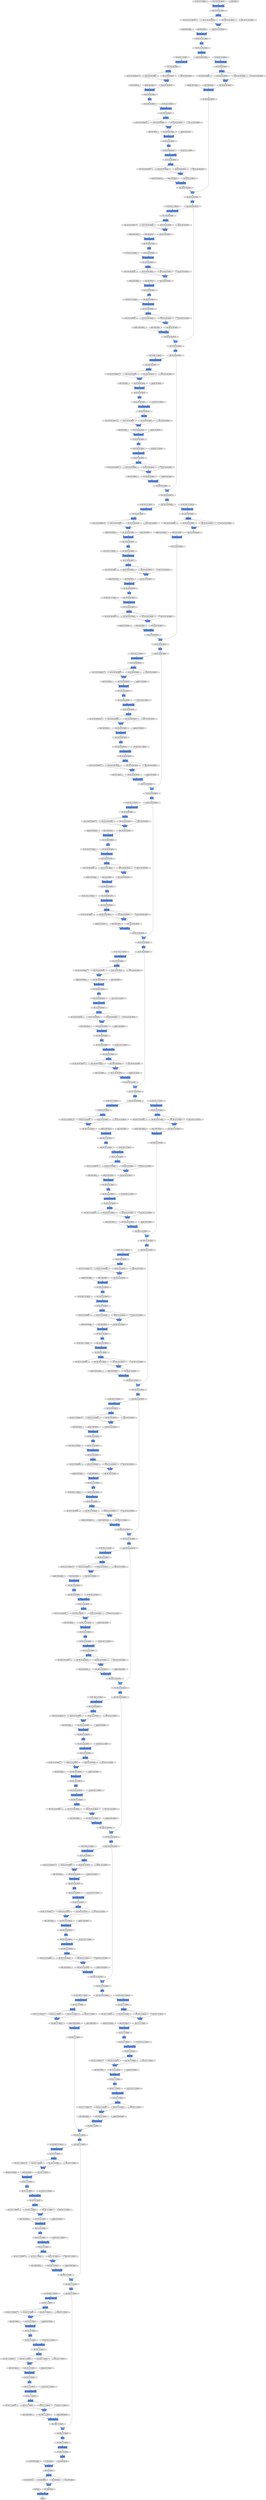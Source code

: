 digraph graphname{rankdir=TB;46937177948240 [label="(64, 1024, 14, 14), float32",shape="octagon",fillcolor="#E0E0E0",style="filled"];46937121849424 [label="(64, 256, 56, 56), float32",shape="octagon",fillcolor="#E0E0E0",style="filled"];46937178046608 [label="(64, 64, 14, 14), float32",shape="octagon",fillcolor="#E0E0E0",style="filled"];46937121849488 [label="(64, 64, 56, 56), float32",shape="octagon",fillcolor="#E0E0E0",style="filled"];46936048566416 [label="beta: (64), float32",shape="octagon",fillcolor="#E0E0E0",style="filled"];46936048959696 [label="gamma: (256), float32",shape="octagon",fillcolor="#E0E0E0",style="filled"];46937121849552 [label="ReLU",shape="record",fillcolor="#6495ED",style="filled"];46937121882320 [label="Concat",shape="record",fillcolor="#6495ED",style="filled"];46937177948432 [label="(64, 1024, 14, 14), float32",shape="octagon",fillcolor="#E0E0E0",style="filled"];46936048927056 [label="W: (64, 256, 3, 3), float32",shape="octagon",fillcolor="#E0E0E0",style="filled"];46937121849680 [label="Convolution2DFunction",shape="record",fillcolor="#6495ED",style="filled"];46937121882448 [label="(64, 16, 112, 112), float32",shape="octagon",fillcolor="#E0E0E0",style="filled"];46937178046992 [label="(64, 64, 14, 14), float32",shape="octagon",fillcolor="#E0E0E0",style="filled"];46936048927312 [label="gamma: (256), float32",shape="octagon",fillcolor="#E0E0E0",style="filled"];46936048566864 [label="W: (16, 64, 3, 3), float32",shape="octagon",fillcolor="#E0E0E0",style="filled"];46937121849936 [label="(64, 64, 56, 56), float32",shape="octagon",fillcolor="#E0E0E0",style="filled"];46936048960144 [label="beta: (256), float32",shape="octagon",fillcolor="#E0E0E0",style="filled"];46937121850000 [label="(64, 64, 56, 56), float32",shape="octagon",fillcolor="#E0E0E0",style="filled"];46937178047184 [label="(64, 64, 14, 14), float32",shape="octagon",fillcolor="#E0E0E0",style="filled"];46937177948880 [label="(64, 1024, 14, 14), float32",shape="octagon",fillcolor="#E0E0E0",style="filled"];46937121850064 [label="(64, 64, 56, 56), float32",shape="octagon",fillcolor="#E0E0E0",style="filled"];46937121882896 [label="AllGather",shape="record",fillcolor="#6495ED",style="filled"];46937178047248 [label="(64, 64, 14, 14), float32",shape="octagon",fillcolor="#E0E0E0",style="filled"];46937121850128 [label="AllGather",shape="record",fillcolor="#6495ED",style="filled"];46937177949008 [label="(64, 64, 14, 14), float32",shape="octagon",fillcolor="#E0E0E0",style="filled"];46936048567120 [label="gamma: (64), float32",shape="octagon",fillcolor="#E0E0E0",style="filled"];46937121850256 [label="(64, 16, 56, 56), float32",shape="octagon",fillcolor="#E0E0E0",style="filled"];46937121883024 [label="(64, 16, 112, 112), float32",shape="octagon",fillcolor="#E0E0E0",style="filled"];46937178047504 [label="AllGather",shape="record",fillcolor="#6495ED",style="filled"];46936048927760 [label="beta: (256), float32",shape="octagon",fillcolor="#E0E0E0",style="filled"];46936048960592 [label="W: (256, 256, 1, 1), float32",shape="octagon",fillcolor="#E0E0E0",style="filled"];46937178047568 [label="Concat",shape="record",fillcolor="#6495ED",style="filled"];46937121850448 [label="Concat",shape="record",fillcolor="#6495ED",style="filled"];46937121850512 [label="BatchNormalization",shape="record",fillcolor="#6495ED",style="filled"];46937121883280 [label="Convolution2DFunction",shape="record",fillcolor="#6495ED",style="filled"];46937178047760 [label="(64, 64, 14, 14), float32",shape="octagon",fillcolor="#E0E0E0",style="filled"];46937177949456 [label="(64, 64, 14, 14), float32",shape="octagon",fillcolor="#E0E0E0",style="filled"];46937121850640 [label="(64, 64, 56, 56), float32",shape="octagon",fillcolor="#E0E0E0",style="filled"];46936048567568 [label="beta: (64), float32",shape="octagon",fillcolor="#E0E0E0",style="filled"];46936048960848 [label="gamma: (1024), float32",shape="octagon",fillcolor="#E0E0E0",style="filled"];46937178047824 [label="(64, 256, 14, 14), float32",shape="octagon",fillcolor="#E0E0E0",style="filled"];46937121850704 [label="BatchNormalization",shape="record",fillcolor="#6495ED",style="filled"];46937121883472 [label="(64, 16, 112, 112), float32",shape="octagon",fillcolor="#E0E0E0",style="filled"];46937178047888 [label="(64, 1024, 14, 14), float32",shape="octagon",fillcolor="#E0E0E0",style="filled"];46936048928208 [label="W: (256, 256, 1, 1), float32",shape="octagon",fillcolor="#E0E0E0",style="filled"];46937177949648 [label="(64, 64, 14, 14), float32",shape="octagon",fillcolor="#E0E0E0",style="filled"];46937177949712 [label="(64, 64, 14, 14), float32",shape="octagon",fillcolor="#E0E0E0",style="filled"];46937178048080 [label="(64, 256, 14, 14), float32",shape="octagon",fillcolor="#E0E0E0",style="filled"];46937177949776 [label="Concat",shape="record",fillcolor="#6495ED",style="filled"];46937121851024 [label="(64, 64, 56, 56), float32",shape="octagon",fillcolor="#E0E0E0",style="filled"];46937178048208 [label="_ + _",shape="record",fillcolor="#6495ED",style="filled"];46936048928464 [label="gamma: (1024), float32",shape="octagon",fillcolor="#E0E0E0",style="filled"];46937121851088 [label="Convolution2DFunction",shape="record",fillcolor="#6495ED",style="filled"];46937121883856 [label="_ + _",shape="record",fillcolor="#6495ED",style="filled"];46936048961296 [label="beta: (1024), float32",shape="octagon",fillcolor="#E0E0E0",style="filled"];46936048568016 [label="W: (64, 64, 1, 1), float32",shape="octagon",fillcolor="#E0E0E0",style="filled"];46937178048336 [label="(64, 256, 14, 14), float32",shape="octagon",fillcolor="#E0E0E0",style="filled"];46937177950032 [label="AllGather",shape="record",fillcolor="#6495ED",style="filled"];46937121851216 [label="(64, 16, 56, 56), float32",shape="octagon",fillcolor="#E0E0E0",style="filled"];46937121883984 [label="(64, 16, 112, 112), float32",shape="octagon",fillcolor="#E0E0E0",style="filled"];46937178048464 [label="AllGather",shape="record",fillcolor="#6495ED",style="filled"];46937177950160 [label="ReLU",shape="record",fillcolor="#6495ED",style="filled"];46936048568272 [label="gamma: (256), float32",shape="octagon",fillcolor="#E0E0E0",style="filled"];46937177950224 [label="(64, 64, 14, 14), float32",shape="octagon",fillcolor="#E0E0E0",style="filled"];46935445506064 [label="W: (16, 3, 7, 7), float32",shape="octagon",fillcolor="#E0E0E0",style="filled"];46937177950288 [label="(64, 256, 14, 14), float32",shape="octagon",fillcolor="#E0E0E0",style="filled"];46937121851472 [label="(64, 64, 56, 56), float32",shape="octagon",fillcolor="#E0E0E0",style="filled"];46936048928912 [label="beta: (1024), float32",shape="octagon",fillcolor="#E0E0E0",style="filled"];46937177950352 [label="Convolution2DFunction",shape="record",fillcolor="#6495ED",style="filled"];46937178048720 [label="(64, 256, 14, 14), float32",shape="octagon",fillcolor="#E0E0E0",style="filled"];46937121851600 [label="(64, 16, 56, 56), float32",shape="octagon",fillcolor="#E0E0E0",style="filled"];46937121884368 [label="ReLU",shape="record",fillcolor="#6495ED",style="filled"];46937177950544 [label="(64, 256, 14, 14), float32",shape="octagon",fillcolor="#E0E0E0",style="filled"];46937121851728 [label="(64, 64, 56, 56), float32",shape="octagon",fillcolor="#E0E0E0",style="filled"];46937121884496 [label="AllGather",shape="record",fillcolor="#6495ED",style="filled"];46936048568720 [label="beta: (256), float32",shape="octagon",fillcolor="#E0E0E0",style="filled"];46937121851792 [label="Convolution2DFunction",shape="record",fillcolor="#6495ED",style="filled"];46935445506448 [label="gamma: (64), float32",shape="octagon",fillcolor="#E0E0E0",style="filled"];46936048962000 [label="W: (64, 1024, 1, 1), float32",shape="octagon",fillcolor="#E0E0E0",style="filled"];46937121851856 [label="(64, 64, 56, 56), float32",shape="octagon",fillcolor="#E0E0E0",style="filled"];46937178049040 [label="(64, 256, 14, 14), float32",shape="octagon",fillcolor="#E0E0E0",style="filled"];46937177950800 [label="(64, 256, 14, 14), float32",shape="octagon",fillcolor="#E0E0E0",style="filled"];46936048962256 [label="gamma: (256), float32",shape="octagon",fillcolor="#E0E0E0",style="filled"];46935445506768 [label="beta: (64), float32",shape="octagon",fillcolor="#E0E0E0",style="filled"];46937178049296 [label="ReLU",shape="record",fillcolor="#6495ED",style="filled"];46936048929552 [label="W: (64, 1024, 1, 1), float32",shape="octagon",fillcolor="#E0E0E0",style="filled"];46937178049360 [label="(64, 256, 14, 14), float32",shape="octagon",fillcolor="#E0E0E0",style="filled"];46937121852240 [label="(64, 256, 56, 56), float32",shape="octagon",fillcolor="#E0E0E0",style="filled"];46936048569168 [label="W: (64, 64, 1, 1), float32",shape="octagon",fillcolor="#E0E0E0",style="filled"];46937178049424 [label="ReLU",shape="record",fillcolor="#6495ED",style="filled"];46937178049488 [label="Concat",shape="record",fillcolor="#6495ED",style="filled"];46936048929808 [label="gamma: (256), float32",shape="octagon",fillcolor="#E0E0E0",style="filled"];46937177951248 [label="(64, 64, 14, 14), float32",shape="octagon",fillcolor="#E0E0E0",style="filled"];46937121852432 [label="AllGather",shape="record",fillcolor="#6495ED",style="filled"];46937178049616 [label="BatchNormalization",shape="record",fillcolor="#6495ED",style="filled"];46936048569424 [label="gamma: (256), float32",shape="octagon",fillcolor="#E0E0E0",style="filled"];46936048962704 [label="beta: (256), float32",shape="octagon",fillcolor="#E0E0E0",style="filled"];46937178049680 [label="(64, 256, 14, 14), float32",shape="octagon",fillcolor="#E0E0E0",style="filled"];46937178049744 [label="(64, 1024, 14, 14), float32",shape="octagon",fillcolor="#E0E0E0",style="filled"];46937177951440 [label="Convolution2DFunction",shape="record",fillcolor="#6495ED",style="filled"];46937178049808 [label="BatchNormalization",shape="record",fillcolor="#6495ED",style="filled"];46937178049872 [label="(64, 256, 14, 14), float32",shape="octagon",fillcolor="#E0E0E0",style="filled"];46937177951568 [label="(64, 64, 14, 14), float32",shape="octagon",fillcolor="#E0E0E0",style="filled"];46937121852752 [label="(64, 64, 56, 56), float32",shape="octagon",fillcolor="#E0E0E0",style="filled"];46937177951632 [label="Concat",shape="record",fillcolor="#6495ED",style="filled"];46937121852816 [label="(64, 64, 56, 56), float32",shape="octagon",fillcolor="#E0E0E0",style="filled"];46936048930256 [label="beta: (256), float32",shape="octagon",fillcolor="#E0E0E0",style="filled"];46937178050000 [label="Convolution2DFunction",shape="record",fillcolor="#6495ED",style="filled"];46937121852880 [label="(64, 64, 56, 56), float32",shape="octagon",fillcolor="#E0E0E0",style="filled"];46935445507536 [label="W: (16, 64, 1, 1), float32",shape="octagon",fillcolor="#E0E0E0",style="filled"];46937121852944 [label="BatchNormalization",shape="record",fillcolor="#6495ED",style="filled"];46936048569872 [label="beta: (256), float32",shape="octagon",fillcolor="#E0E0E0",style="filled"];46936048963152 [label="W: (64, 256, 3, 3), float32",shape="octagon",fillcolor="#E0E0E0",style="filled"];46937177951824 [label="BatchNormalization",shape="record",fillcolor="#6495ED",style="filled"];46937121853008 [label="Concat",shape="record",fillcolor="#6495ED",style="filled"];46937121885776 [label="(64, 64, 112, 112), float32",shape="octagon",fillcolor="#E0E0E0",style="filled"];46937178050192 [label="(64, 1024, 14, 14), float32",shape="octagon",fillcolor="#E0E0E0",style="filled"];46937177951888 [label="(64, 64, 14, 14), float32",shape="octagon",fillcolor="#E0E0E0",style="filled"];46937177951952 [label="ReLU",shape="record",fillcolor="#6495ED",style="filled"];46937121853136 [label="(64, 256, 56, 56), float32",shape="octagon",fillcolor="#E0E0E0",style="filled"];46935445507792 [label="gamma: (64), float32",shape="octagon",fillcolor="#E0E0E0",style="filled"];46937177952016 [label="(64, 64, 14, 14), float32",shape="octagon",fillcolor="#E0E0E0",style="filled"];46937121853200 [label="(64, 64, 56, 56), float32",shape="octagon",fillcolor="#E0E0E0",style="filled"];46936048963408 [label="gamma: (256), float32",shape="octagon",fillcolor="#E0E0E0",style="filled"];46937177952080 [label="_ + _",shape="record",fillcolor="#6495ED",style="filled"];46936048930704 [label="W: (64, 256, 3, 3), float32",shape="octagon",fillcolor="#E0E0E0",style="filled"];46937177952144 [label="(64, 64, 14, 14), float32",shape="octagon",fillcolor="#E0E0E0",style="filled"];46937177952208 [label="AllGather",shape="record",fillcolor="#6495ED",style="filled"];46936049094736 [label="W: (128, 512, 3, 3), float32",shape="octagon",fillcolor="#E0E0E0",style="filled"];46937178017872 [label="(64, 1024, 14, 14), float32",shape="octagon",fillcolor="#E0E0E0",style="filled"];46937178181776 [label="(64, 512, 7, 7), float32",shape="octagon",fillcolor="#E0E0E0",style="filled"];46936048668816 [label="gamma: (64), float32",shape="octagon",fillcolor="#E0E0E0",style="filled"];46937170841744 [label="ReLU",shape="record",fillcolor="#6495ED",style="filled"];46937177854160 [label="BatchNormalization",shape="record",fillcolor="#6495ED",style="filled"];46937170841808 [label="(64, 64, 56, 56), float32",shape="octagon",fillcolor="#E0E0E0",style="filled"];46937177854224 [label="(64, 512, 28, 28), float32",shape="octagon",fillcolor="#E0E0E0",style="filled"];46937171038480 [label="Concat",shape="record",fillcolor="#6495ED",style="filled"];46937170972944 [label="(64, 64, 56, 56), float32",shape="octagon",fillcolor="#E0E0E0",style="filled"];46936049094992 [label="gamma: (512), float32",shape="octagon",fillcolor="#E0E0E0",style="filled"];46937178181968 [label="(64, 512, 7, 7), float32",shape="octagon",fillcolor="#E0E0E0",style="filled"];46937178018128 [label="(64, 256, 14, 14), float32",shape="octagon",fillcolor="#E0E0E0",style="filled"];46937177854288 [label="(64, 128, 28, 28), float32",shape="octagon",fillcolor="#E0E0E0",style="filled"];46937178182032 [label="(64, 512, 7, 7), float32",shape="octagon",fillcolor="#E0E0E0",style="filled"];46937178018192 [label="(64, 256, 14, 14), float32",shape="octagon",fillcolor="#E0E0E0",style="filled"];46937171038608 [label="(64, 32, 28, 28), float32",shape="octagon",fillcolor="#E0E0E0",style="filled"];46937171038544 [label="Concat",shape="record",fillcolor="#6495ED",style="filled"];46937171038672 [label="(64, 128, 28, 28), float32",shape="octagon",fillcolor="#E0E0E0",style="filled"];46937170973008 [label="(64, 64, 56, 56), float32",shape="octagon",fillcolor="#E0E0E0",style="filled"];46937171038736 [label="(64, 128, 28, 28), float32",shape="octagon",fillcolor="#E0E0E0",style="filled"];46937170973200 [label="(64, 64, 56, 56), float32",shape="octagon",fillcolor="#E0E0E0",style="filled"];46936048669264 [label="beta: (64), float32",shape="octagon",fillcolor="#E0E0E0",style="filled"];46937170973264 [label="(64, 64, 56, 56), float32",shape="octagon",fillcolor="#E0E0E0",style="filled"];46937177854608 [label="(64, 128, 28, 28), float32",shape="octagon",fillcolor="#E0E0E0",style="filled"];46937170973328 [label="(64, 256, 56, 56), float32",shape="octagon",fillcolor="#E0E0E0",style="filled"];46937178018512 [label="(64, 256, 14, 14), float32",shape="octagon",fillcolor="#E0E0E0",style="filled"];46937171038928 [label="(64, 128, 28, 28), float32",shape="octagon",fillcolor="#E0E0E0",style="filled"];46936049095440 [label="beta: (512), float32",shape="octagon",fillcolor="#E0E0E0",style="filled"];46937178018576 [label="BatchNormalization",shape="record",fillcolor="#6495ED",style="filled"];46937177854736 [label="(64, 128, 28, 28), float32",shape="octagon",fillcolor="#E0E0E0",style="filled"];46937171038992 [label="(64, 128, 28, 28), float32",shape="octagon",fillcolor="#E0E0E0",style="filled"];46937178182480 [label="BatchNormalization",shape="record",fillcolor="#6495ED",style="filled"];46937178018640 [label="(64, 256, 14, 14), float32",shape="octagon",fillcolor="#E0E0E0",style="filled"];46937177854800 [label="(64, 512, 28, 28), float32",shape="octagon",fillcolor="#E0E0E0",style="filled"];46937171039056 [label="Concat",shape="record",fillcolor="#6495ED",style="filled"];46937178182544 [label="(64, 512, 7, 7), float32",shape="octagon",fillcolor="#E0E0E0",style="filled"];46937178018704 [label="(64, 1024, 14, 14), float32",shape="octagon",fillcolor="#E0E0E0",style="filled"];46937170973520 [label="(64, 64, 56, 56), float32",shape="octagon",fillcolor="#E0E0E0",style="filled"];46937170973584 [label="(64, 64, 56, 56), float32",shape="octagon",fillcolor="#E0E0E0",style="filled"];46937178182608 [label="(64, 2048, 7, 7), float32",shape="octagon",fillcolor="#E0E0E0",style="filled"];46937171039184 [label="AllGather",shape="record",fillcolor="#6495ED",style="filled"];46937170973648 [label="(64, 64, 56, 56), float32",shape="octagon",fillcolor="#E0E0E0",style="filled"];46936048669712 [label="W: (16, 64, 3, 3), float32",shape="octagon",fillcolor="#E0E0E0",style="filled"];46937177855056 [label="(64, 512, 28, 28), float32",shape="octagon",fillcolor="#E0E0E0",style="filled"];46937171039312 [label="ReLU",shape="record",fillcolor="#6495ED",style="filled"];46937170973776 [label="AllGather",shape="record",fillcolor="#6495ED",style="filled"];46937178018960 [label="(64, 1024, 14, 14), float32",shape="octagon",fillcolor="#E0E0E0",style="filled"];46937171039376 [label="(64, 128, 28, 28), float32",shape="octagon",fillcolor="#E0E0E0",style="filled"];46936049095888 [label="W: (512, 512, 1, 1), float32",shape="octagon",fillcolor="#E0E0E0",style="filled"];46937178182864 [label="(64, 2048, 7, 7), float32",shape="octagon",fillcolor="#E0E0E0",style="filled"];46937171039440 [label="BatchNormalization",shape="record",fillcolor="#6495ED",style="filled"];46937171039504 [label="(64, 128, 28, 28), float32",shape="octagon",fillcolor="#E0E0E0",style="filled"];46936048669968 [label="gamma: (64), float32",shape="octagon",fillcolor="#E0E0E0",style="filled"];46937170974032 [label="Concat",shape="record",fillcolor="#6495ED",style="filled"];46937178183056 [label="(64, 2048, 7, 7), float32",shape="octagon",fillcolor="#E0E0E0",style="filled"];46937171039632 [label="(64, 128, 28, 28), float32",shape="octagon",fillcolor="#E0E0E0",style="filled"];46936049096144 [label="gamma: (2048), float32",shape="octagon",fillcolor="#E0E0E0",style="filled"];46937171039696 [label="(64, 128, 28, 28), float32",shape="octagon",fillcolor="#E0E0E0",style="filled"];46937170974160 [label="(64, 64, 56, 56), float32",shape="octagon",fillcolor="#E0E0E0",style="filled"];46937170843088 [label="Concat",shape="record",fillcolor="#6495ED",style="filled"];46937170974224 [label="(64, 256, 56, 56), float32",shape="octagon",fillcolor="#E0E0E0",style="filled"];46937170843152 [label="(64, 16, 56, 56), float32",shape="octagon",fillcolor="#E0E0E0",style="filled"];46937177855568 [label="Convolution2DFunction",shape="record",fillcolor="#6495ED",style="filled"];46937171039824 [label="(64, 32, 28, 28), float32",shape="octagon",fillcolor="#E0E0E0",style="filled"];46937170974288 [label="(64, 256, 56, 56), float32",shape="octagon",fillcolor="#E0E0E0",style="filled"];46937177855632 [label="(64, 512, 28, 28), float32",shape="octagon",fillcolor="#E0E0E0",style="filled"];46937178019536 [label="(64, 1024, 14, 14), float32",shape="octagon",fillcolor="#E0E0E0",style="filled"];46936048670416 [label="beta: (64), float32",shape="octagon",fillcolor="#E0E0E0",style="filled"];46937170974416 [label="Convolution2DFunction",shape="record",fillcolor="#6495ED",style="filled"];46937178183504 [label="(64, 2048, 7, 7), float32",shape="octagon",fillcolor="#E0E0E0",style="filled"];46937170974544 [label="(64, 16, 56, 56), float32",shape="octagon",fillcolor="#E0E0E0",style="filled"];46937170843472 [label="AllGather",shape="record",fillcolor="#6495ED",style="filled"];46936049096592 [label="beta: (2048), float32",shape="octagon",fillcolor="#E0E0E0",style="filled"];46937177855888 [label="(64, 32, 28, 28), float32",shape="octagon",fillcolor="#E0E0E0",style="filled"];46937171040144 [label="AllGather",shape="record",fillcolor="#6495ED",style="filled"];46937170974608 [label="Convolution2DFunction",shape="record",fillcolor="#6495ED",style="filled"];46937178183632 [label="(64, 128, 7, 7), float32",shape="octagon",fillcolor="#E0E0E0",style="filled"];46937178019792 [label="(64, 64, 14, 14), float32",shape="octagon",fillcolor="#E0E0E0",style="filled"];46937171040208 [label="(64, 512, 28, 28), float32",shape="octagon",fillcolor="#E0E0E0",style="filled"];46937170974672 [label="(64, 256, 56, 56), float32",shape="octagon",fillcolor="#E0E0E0",style="filled"];46937170843664 [label="Reshape",shape="record",fillcolor="#6495ED",style="filled"];46937171040272 [label="(64, 512, 28, 28), float32",shape="octagon",fillcolor="#E0E0E0",style="filled"];46937170974736 [label="Convolution2DFunction",shape="record",fillcolor="#6495ED",style="filled"];46937170843600 [label="(64, 64, 112, 112), float32",shape="octagon",fillcolor="#E0E0E0",style="filled"];46937170974800 [label="(64, 16, 56, 56), float32",shape="octagon",fillcolor="#E0E0E0",style="filled"];46937171040400 [label="(64, 128, 28, 28), float32",shape="octagon",fillcolor="#E0E0E0",style="filled"];46936048670864 [label="W: (64, 64, 1, 1), float32",shape="octagon",fillcolor="#E0E0E0",style="filled"];46937170974864 [label="Concat",shape="record",fillcolor="#6495ED",style="filled"];46937177856208 [label="(64, 32, 28, 28), float32",shape="octagon",fillcolor="#E0E0E0",style="filled"];46937171040464 [label="(64, 128, 28, 28), float32",shape="octagon",fillcolor="#E0E0E0",style="filled"];46937170843856 [label="(64, 16, 56, 56), float32",shape="octagon",fillcolor="#E0E0E0",style="filled"];46937178020112 [label="(64, 64, 14, 14), float32",shape="octagon",fillcolor="#E0E0E0",style="filled"];46937171040528 [label="Convolution2DFunction",shape="record",fillcolor="#6495ED",style="filled"];46937170974992 [label="(64, 16, 56, 56), float32",shape="octagon",fillcolor="#E0E0E0",style="filled"];46937170843920 [label="(64, 16, 56, 56), float32",shape="octagon",fillcolor="#E0E0E0",style="filled"];46937178184016 [label="(64, 128, 7, 7), float32",shape="octagon",fillcolor="#E0E0E0",style="filled"];46937170975056 [label="AllGather",shape="record",fillcolor="#6495ED",style="filled"];46937170843984 [label="(64, 64, 56, 56), float32",shape="octagon",fillcolor="#E0E0E0",style="filled"];46937171040656 [label="(64, 32, 28, 28), float32",shape="octagon",fillcolor="#E0E0E0",style="filled"];46936048671120 [label="gamma: (256), float32",shape="octagon",fillcolor="#E0E0E0",style="filled"];46937170844048 [label="ReLU",shape="record",fillcolor="#6495ED",style="filled"];46937177856464 [label="ReLU",shape="record",fillcolor="#6495ED",style="filled"];46937171040720 [label="(64, 128, 28, 28), float32",shape="octagon",fillcolor="#E0E0E0",style="filled"];46937170844112 [label="(64, 64, 112, 112), float32",shape="octagon",fillcolor="#E0E0E0",style="filled"];46936049097232 [label="W: (128, 2048, 1, 1), float32",shape="octagon",fillcolor="#E0E0E0",style="filled"];46937178020368 [label="ReLU",shape="record",fillcolor="#6495ED",style="filled"];46937177856528 [label="(64, 32, 28, 28), float32",shape="octagon",fillcolor="#E0E0E0",style="filled"];46937170844176 [label="(64, 16, 56, 56), float32",shape="octagon",fillcolor="#E0E0E0",style="filled"];46937178184272 [label="ReLU",shape="record",fillcolor="#6495ED",style="filled"];46937178020432 [label="(64, 64, 14, 14), float32",shape="octagon",fillcolor="#E0E0E0",style="filled"];46937177856592 [label="Convolution2DFunction",shape="record",fillcolor="#6495ED",style="filled"];46937171040848 [label="AllGather",shape="record",fillcolor="#6495ED",style="filled"];46937178184336 [label="(64, 128, 7, 7), float32",shape="octagon",fillcolor="#E0E0E0",style="filled"];46937178020496 [label="BatchNormalization",shape="record",fillcolor="#6495ED",style="filled"];46937170975376 [label="(64, 64, 56, 56), float32",shape="octagon",fillcolor="#E0E0E0",style="filled"];46937170975312 [label="(64, 16, 56, 56), float32",shape="octagon",fillcolor="#E0E0E0",style="filled"];46937178184400 [label="BatchNormalization",shape="record",fillcolor="#6495ED",style="filled"];46937170975440 [label="BatchNormalization",shape="record",fillcolor="#6495ED",style="filled"];46937170844368 [label="Convolution2DFunction",shape="record",fillcolor="#6495ED",style="filled"];46937170844304 [label="BatchNormalization",shape="record",fillcolor="#6495ED",style="filled"];46936049097488 [label="gamma: (512), float32",shape="octagon",fillcolor="#E0E0E0",style="filled"];46937177856784 [label="Convolution2DFunction",shape="record",fillcolor="#6495ED",style="filled"];46937171041040 [label="(64, 128, 28, 28), float32",shape="octagon",fillcolor="#E0E0E0",style="filled"];46937170975504 [label="(64, 16, 56, 56), float32",shape="octagon",fillcolor="#E0E0E0",style="filled"];46937178020688 [label="Convolution2DFunction",shape="record",fillcolor="#6495ED",style="filled"];46937177856848 [label="(64, 32, 28, 28), float32",shape="octagon",fillcolor="#E0E0E0",style="filled"];46937171041104 [label="(64, 512, 28, 28), float32",shape="octagon",fillcolor="#E0E0E0",style="filled"];46936048671568 [label="beta: (256), float32",shape="octagon",fillcolor="#E0E0E0",style="filled"];46937178184592 [label="Convolution2DFunction",shape="record",fillcolor="#6495ED",style="filled"];46937178020752 [label="(64, 64, 14, 14), float32",shape="octagon",fillcolor="#E0E0E0",style="filled"];46937177856912 [label="(64, 128, 28, 28), float32",shape="octagon",fillcolor="#E0E0E0",style="filled"];46937171041168 [label="BatchNormalization",shape="record",fillcolor="#6495ED",style="filled"];46937178184656 [label="(64, 128, 7, 7), float32",shape="octagon",fillcolor="#E0E0E0",style="filled"];46937178020816 [label="(64, 256, 14, 14), float32",shape="octagon",fillcolor="#E0E0E0",style="filled"];46937177856976 [label="Concat",shape="record",fillcolor="#6495ED",style="filled"];46937171041232 [label="(64, 128, 28, 28), float32",shape="octagon",fillcolor="#E0E0E0",style="filled"];46937178184720 [label="(64, 512, 7, 7), float32",shape="octagon",fillcolor="#E0E0E0",style="filled"];46937178020880 [label="Concat",shape="record",fillcolor="#6495ED",style="filled"];46937177857040 [label="(64, 32, 28, 28), float32",shape="octagon",fillcolor="#E0E0E0",style="filled"];46937171041296 [label="_ + _",shape="record",fillcolor="#6495ED",style="filled"];46937178184784 [label="Concat",shape="record",fillcolor="#6495ED",style="filled"];46937178020944 [label="(64, 64, 14, 14), float32",shape="octagon",fillcolor="#E0E0E0",style="filled"];46937177857104 [label="AllGather",shape="record",fillcolor="#6495ED",style="filled"];46937171041360 [label="(64, 512, 28, 28), float32",shape="octagon",fillcolor="#E0E0E0",style="filled"];46937178184848 [label="(64, 128, 7, 7), float32",shape="octagon",fillcolor="#E0E0E0",style="filled"];46937178021008 [label="AllGather",shape="record",fillcolor="#6495ED",style="filled"];46937170975824 [label="ReLU",shape="record",fillcolor="#6495ED",style="filled"];46937170975888 [label="(64, 64, 56, 56), float32",shape="octagon",fillcolor="#E0E0E0",style="filled"];46936049097936 [label="beta: (512), float32",shape="octagon",fillcolor="#E0E0E0",style="filled"];46937178184912 [label="AllGather",shape="record",fillcolor="#6495ED",style="filled"];46937170844880 [label="Concat",shape="record",fillcolor="#6495ED",style="filled"];46937171041552 [label="Convolution2DFunction",shape="record",fillcolor="#6495ED",style="filled"];46937170976016 [label="(64, 16, 56, 56), float32",shape="octagon",fillcolor="#E0E0E0",style="filled"];46937170844944 [label="AllGather",shape="record",fillcolor="#6495ED",style="filled"];46937177857360 [label="(64, 128, 28, 28), float32",shape="octagon",fillcolor="#E0E0E0",style="filled"];46937171041616 [label="(64, 512, 28, 28), float32",shape="octagon",fillcolor="#E0E0E0",style="filled"];46937170976080 [label="(64, 16, 56, 56), float32",shape="octagon",fillcolor="#E0E0E0",style="filled"];46937178021264 [label="(64, 256, 14, 14), float32",shape="octagon",fillcolor="#E0E0E0",style="filled"];46937170976144 [label="Convolution2DFunction",shape="record",fillcolor="#6495ED",style="filled"];46937170845072 [label="Convolution2DFunction",shape="record",fillcolor="#6495ED",style="filled"];46937178185168 [label="(64, 512, 7, 7), float32",shape="octagon",fillcolor="#E0E0E0",style="filled"];46936048672208 [label="W: (32, 256, 1, 1), float32",shape="octagon",fillcolor="#E0E0E0",style="filled"];46937170976208 [label="AllGather",shape="record",fillcolor="#6495ED",style="filled"];46937171041808 [label="(64, 512, 28, 28), float32",shape="octagon",fillcolor="#E0E0E0",style="filled"];46937170976272 [label="BatchNormalization",shape="record",fillcolor="#6495ED",style="filled"];46937170845200 [label="(64, 16, 56, 56), float32",shape="octagon",fillcolor="#E0E0E0",style="filled"];46937177857616 [label="(64, 128, 28, 28), float32",shape="octagon",fillcolor="#E0E0E0",style="filled"];46937170976336 [label="(64, 16, 56, 56), float32",shape="octagon",fillcolor="#E0E0E0",style="filled"];46936049098384 [label="W: (128, 512, 3, 3), float32",shape="octagon",fillcolor="#E0E0E0",style="filled"];46937178021520 [label="(64, 256, 14, 14), float32",shape="octagon",fillcolor="#E0E0E0",style="filled"];46937170976400 [label="ReLU",shape="record",fillcolor="#6495ED",style="filled"];46937170843536 [label="BatchNormalization",shape="record",fillcolor="#6495ED",style="filled"];46937178185424 [label="(64, 512, 7, 7), float32",shape="octagon",fillcolor="#E0E0E0",style="filled"];46937171042000 [label="BatchNormalization",shape="record",fillcolor="#6495ED",style="filled"];46936048672464 [label="gamma: (128), float32",shape="octagon",fillcolor="#E0E0E0",style="filled"];46937170976464 [label="(64, 16, 56, 56), float32",shape="octagon",fillcolor="#E0E0E0",style="filled"];46937171042064 [label="(64, 32, 28, 28), float32",shape="octagon",fillcolor="#E0E0E0",style="filled"];46937170976528 [label="Concat",shape="record",fillcolor="#6495ED",style="filled"];46937177857872 [label="BatchNormalization",shape="record",fillcolor="#6495ED",style="filled"];46937171042128 [label="ReLU",shape="record",fillcolor="#6495ED",style="filled"];46937170976592 [label="_ + _",shape="record",fillcolor="#6495ED",style="filled"];46937178021776 [label="Convolution2DFunction",shape="record",fillcolor="#6495ED",style="filled"];46936049098640 [label="gamma: (512), float32",shape="octagon",fillcolor="#E0E0E0",style="filled"];46937171042192 [label="(64, 32, 28, 28), float32",shape="octagon",fillcolor="#E0E0E0",style="filled"];46937170976656 [label="(64, 16, 56, 56), float32",shape="octagon",fillcolor="#E0E0E0",style="filled"];46937178185680 [label="Convolution2DFunction",shape="record",fillcolor="#6495ED",style="filled"];46937177858000 [label="AllGather",shape="record",fillcolor="#6495ED",style="filled"];46937171042256 [label="ReLU",shape="record",fillcolor="#6495ED",style="filled"];46937170976720 [label="BatchNormalization",shape="record",fillcolor="#6495ED",style="filled"];46937170845584 [label="(64, 64, 56, 56), float32",shape="octagon",fillcolor="#E0E0E0",style="filled"];46937170845648 [label="(64, 64, 56, 56), float32",shape="octagon",fillcolor="#E0E0E0",style="filled"];46937178087568 [label="(64, 256, 14, 14), float32",shape="octagon",fillcolor="#E0E0E0",style="filled"];46937178218704 [label="(64, 128, 7, 7), float32",shape="octagon",fillcolor="#E0E0E0",style="filled"];46937171009744 [label="(64, 64, 56, 56), float32",shape="octagon",fillcolor="#E0E0E0",style="filled"];46937171075344 [label="Convolution2DFunction",shape="record",fillcolor="#6495ED",style="filled"];46937171009808 [label="(64, 64, 56, 56), float32",shape="octagon",fillcolor="#E0E0E0",style="filled"];46937171075408 [label="(64, 32, 28, 28), float32",shape="octagon",fillcolor="#E0E0E0",style="filled"];46937178087824 [label="(64, 256, 14, 14), float32",shape="octagon",fillcolor="#E0E0E0",style="filled"];46937171075472 [label="(64, 128, 28, 28), float32",shape="octagon",fillcolor="#E0E0E0",style="filled"];46936049033680 [label="W: (512, 512, 1, 1), float32",shape="octagon",fillcolor="#E0E0E0",style="filled"];46937171075536 [label="(64, 128, 28, 28), float32",shape="octagon",fillcolor="#E0E0E0",style="filled"];46937171010000 [label="(64, 64, 56, 56), float32",shape="octagon",fillcolor="#E0E0E0",style="filled"];46937178087952 [label="(64, 1024, 14, 14), float32",shape="octagon",fillcolor="#E0E0E0",style="filled"];46937171010064 [label="(64, 64, 56, 56), float32",shape="octagon",fillcolor="#E0E0E0",style="filled"];46937178219088 [label="(64, 128, 7, 7), float32",shape="octagon",fillcolor="#E0E0E0",style="filled"];46937171075664 [label="_ + _",shape="record",fillcolor="#6495ED",style="filled"];46937171010128 [label="(64, 256, 56, 56), float32",shape="octagon",fillcolor="#E0E0E0",style="filled"];46937171010192 [label="(64, 32, 28, 28), float32",shape="octagon",fillcolor="#E0E0E0",style="filled"];46936049033936 [label="gamma: (2048), float32",shape="octagon",fillcolor="#E0E0E0",style="filled"];46937178088144 [label="AllGather",shape="record",fillcolor="#6495ED",style="filled"];46937171075792 [label="(64, 128, 28, 28), float32",shape="octagon",fillcolor="#E0E0E0",style="filled"];46937171010256 [label="AllGather",shape="record",fillcolor="#6495ED",style="filled"];46937178219280 [label="(64, 128, 7, 7), float32",shape="octagon",fillcolor="#E0E0E0",style="filled"];46937178088208 [label="(64, 256, 14, 14), float32",shape="octagon",fillcolor="#E0E0E0",style="filled"];46937171010320 [label="(64, 64, 56, 56), float32",shape="octagon",fillcolor="#E0E0E0",style="filled"];46937178219344 [label="(64, 128, 7, 7), float32",shape="octagon",fillcolor="#E0E0E0",style="filled"];46937171075920 [label="(64, 32, 28, 28), float32",shape="octagon",fillcolor="#E0E0E0",style="filled"];46937171010384 [label="(64, 64, 56, 56), float32",shape="octagon",fillcolor="#E0E0E0",style="filled"];46937171010448 [label="(64, 64, 56, 56), float32",shape="octagon",fillcolor="#E0E0E0",style="filled"];46937171076048 [label="AllGather",shape="record",fillcolor="#6495ED",style="filled"];46937171076112 [label="(64, 32, 28, 28), float32",shape="octagon",fillcolor="#E0E0E0",style="filled"];46937171010576 [label="Concat",shape="record",fillcolor="#6495ED",style="filled"];46937178219600 [label="AllGather",shape="record",fillcolor="#6495ED",style="filled"];46937178088528 [label="Concat",shape="record",fillcolor="#6495ED",style="filled"];46937171076176 [label="(64, 32, 28, 28), float32",shape="octagon",fillcolor="#E0E0E0",style="filled"];46937178219664 [label="Concat",shape="record",fillcolor="#6495ED",style="filled"];46936049034384 [label="beta: (2048), float32",shape="octagon",fillcolor="#E0E0E0",style="filled"];46937178088592 [label="(64, 256, 14, 14), float32",shape="octagon",fillcolor="#E0E0E0",style="filled"];46937171076240 [label="(64, 32, 28, 28), float32",shape="octagon",fillcolor="#E0E0E0",style="filled"];46937171076304 [label="BatchNormalization",shape="record",fillcolor="#6495ED",style="filled"];46937178219856 [label="(64, 128, 7, 7), float32",shape="octagon",fillcolor="#E0E0E0",style="filled"];46937178088784 [label="(64, 256, 14, 14), float32",shape="octagon",fillcolor="#E0E0E0",style="filled"];46937178219920 [label="(64, 512, 7, 7), float32",shape="octagon",fillcolor="#E0E0E0",style="filled"];46937178088848 [label="(64, 256, 14, 14), float32",shape="octagon",fillcolor="#E0E0E0",style="filled"];46937171010960 [label="(64, 64, 56, 56), float32",shape="octagon",fillcolor="#E0E0E0",style="filled"];46937178219984 [label="(64, 2048, 7, 7), float32",shape="octagon",fillcolor="#E0E0E0",style="filled"];46937178088912 [label="BatchNormalization",shape="record",fillcolor="#6495ED",style="filled"];46937171076560 [label="Concat",shape="record",fillcolor="#6495ED",style="filled"];46937171011024 [label="(64, 256, 56, 56), float32",shape="octagon",fillcolor="#E0E0E0",style="filled"];46937171076624 [label="AllGather",shape="record",fillcolor="#6495ED",style="filled"];46937171011088 [label="(64, 256, 56, 56), float32",shape="octagon",fillcolor="#E0E0E0",style="filled"];46936049034832 [label="W: (512, 1024, 1, 1), float32",shape="octagon",fillcolor="#E0E0E0",style="filled"];46937178220176 [label="(64, 512, 7, 7), float32",shape="octagon",fillcolor="#E0E0E0",style="filled"];46937171076752 [label="(64, 32, 28, 28), float32",shape="octagon",fillcolor="#E0E0E0",style="filled"];46937171076816 [label="(64, 128, 28, 28), float32",shape="octagon",fillcolor="#E0E0E0",style="filled"];46937178220304 [label="_ + _",shape="record",fillcolor="#6495ED",style="filled"];46937171076880 [label="(64, 128, 28, 28), float32",shape="octagon",fillcolor="#E0E0E0",style="filled"];46936049035088 [label="gamma: (2048), float32",shape="octagon",fillcolor="#E0E0E0",style="filled"];46937178089296 [label="Convolution2DFunction",shape="record",fillcolor="#6495ED",style="filled"];46937178220432 [label="(64, 512, 7, 7), float32",shape="octagon",fillcolor="#E0E0E0",style="filled"];46937178089360 [label="(64, 256, 14, 14), float32",shape="octagon",fillcolor="#E0E0E0",style="filled"];46937171077008 [label="(64, 512, 28, 28), float32",shape="octagon",fillcolor="#E0E0E0",style="filled"];46937171011472 [label="(64, 256, 56, 56), float32",shape="octagon",fillcolor="#E0E0E0",style="filled"];46937178089424 [label="(64, 1024, 14, 14), float32",shape="octagon",fillcolor="#E0E0E0",style="filled"];46937171077072 [label="(64, 128, 28, 28), float32",shape="octagon",fillcolor="#E0E0E0",style="filled"];46937178220560 [label="AllGather",shape="record",fillcolor="#6495ED",style="filled"];46937178089488 [label="Convolution2DFunction",shape="record",fillcolor="#6495ED",style="filled"];46937171077136 [label="(64, 128, 28, 28), float32",shape="octagon",fillcolor="#E0E0E0",style="filled"];46937171011600 [label="Convolution2DFunction",shape="record",fillcolor="#6495ED",style="filled"];46937171011664 [label="BatchNormalization",shape="record",fillcolor="#6495ED",style="filled"];46937171077264 [label="(64, 128, 28, 28), float32",shape="octagon",fillcolor="#E0E0E0",style="filled"];46937171011728 [label="(64, 32, 28, 28), float32",shape="octagon",fillcolor="#E0E0E0",style="filled"];46937178089680 [label="(64, 1024, 14, 14), float32",shape="octagon",fillcolor="#E0E0E0",style="filled"];46937171011792 [label="AllGather",shape="record",fillcolor="#6495ED",style="filled"];46937178220816 [label="(64, 512, 7, 7), float32",shape="octagon",fillcolor="#E0E0E0",style="filled"];46936049035536 [label="beta: (2048), float32",shape="octagon",fillcolor="#E0E0E0",style="filled"];46937171077392 [label="AllGather",shape="record",fillcolor="#6495ED",style="filled"];46937171077456 [label="Convolution2DFunction",shape="record",fillcolor="#6495ED",style="filled"];46937171077520 [label="(64, 128, 28, 28), float32",shape="octagon",fillcolor="#E0E0E0",style="filled"];46937171077584 [label="ReLU",shape="record",fillcolor="#6495ED",style="filled"];46937171012048 [label="(64, 32, 28, 28), float32",shape="octagon",fillcolor="#E0E0E0",style="filled"];46937171077648 [label="Concat",shape="record",fillcolor="#6495ED",style="filled"];46937171012112 [label="Concat",shape="record",fillcolor="#6495ED",style="filled"];46937178221136 [label="(64, 512, 7, 7), float32",shape="octagon",fillcolor="#E0E0E0",style="filled"];46937171012176 [label="BatchNormalization",shape="record",fillcolor="#6495ED",style="filled"];46937178090192 [label="Convolution2DFunction",shape="record",fillcolor="#6495ED",style="filled"];46937171077840 [label="(64, 128, 28, 28), float32",shape="octagon",fillcolor="#E0E0E0",style="filled"];46937171012304 [label="(64, 32, 28, 28), float32",shape="octagon",fillcolor="#E0E0E0",style="filled"];46937178090256 [label="(64, 1024, 14, 14), float32",shape="octagon",fillcolor="#E0E0E0",style="filled"];46937171077904 [label="(64, 512, 28, 28), float32",shape="octagon",fillcolor="#E0E0E0",style="filled"];46937171012368 [label="(64, 32, 28, 28), float32",shape="octagon",fillcolor="#E0E0E0",style="filled"];46937178221392 [label="ReLU",shape="record",fillcolor="#6495ED",style="filled"];46937171077968 [label="BatchNormalization",shape="record",fillcolor="#6495ED",style="filled"];46937178221456 [label="(64, 512, 7, 7), float32",shape="octagon",fillcolor="#E0E0E0",style="filled"];46936049036176 [label="W: (128, 2048, 1, 1), float32",shape="octagon",fillcolor="#E0E0E0",style="filled"];46937171078032 [label="(64, 128, 28, 28), float32",shape="octagon",fillcolor="#E0E0E0",style="filled"];46937178221520 [label="ReLU",shape="record",fillcolor="#6495ED",style="filled"];46937178221584 [label="Concat",shape="record",fillcolor="#6495ED",style="filled"];46937178090512 [label="(64, 64, 14, 14), float32",shape="octagon",fillcolor="#E0E0E0",style="filled"];46937171078160 [label="(64, 512, 28, 28), float32",shape="octagon",fillcolor="#E0E0E0",style="filled"];46937171012688 [label="ReLU",shape="record",fillcolor="#6495ED",style="filled"];46937178221712 [label="BatchNormalization",shape="record",fillcolor="#6495ED",style="filled"];46936049036432 [label="gamma: (512), float32",shape="octagon",fillcolor="#E0E0E0",style="filled"];46937171078288 [label="Convolution2DFunction",shape="record",fillcolor="#6495ED",style="filled"];46937171012752 [label="(64, 128, 28, 28), float32",shape="octagon",fillcolor="#E0E0E0",style="filled"];46937178221776 [label="(64, 512, 7, 7), float32",shape="octagon",fillcolor="#E0E0E0",style="filled"];46937171012816 [label="(64, 128, 28, 28), float32",shape="octagon",fillcolor="#E0E0E0",style="filled"];46937178221840 [label="(64, 2048, 7, 7), float32",shape="octagon",fillcolor="#E0E0E0",style="filled"];46937171078416 [label="(64, 32, 28, 28), float32",shape="octagon",fillcolor="#E0E0E0",style="filled"];46937178221904 [label="BatchNormalization",shape="record",fillcolor="#6495ED",style="filled"];46937178090832 [label="(64, 64, 14, 14), float32",shape="octagon",fillcolor="#E0E0E0",style="filled"];46937171012944 [label="Concat",shape="record",fillcolor="#6495ED",style="filled"];46937178221968 [label="(64, 512, 7, 7), float32",shape="octagon",fillcolor="#E0E0E0",style="filled"];46937178090896 [label="AllGather",shape="record",fillcolor="#6495ED",style="filled"];46937171078544 [label="(64, 512, 28, 28), float32",shape="octagon",fillcolor="#E0E0E0",style="filled"];46937171013008 [label="(64, 128, 28, 28), float32",shape="octagon",fillcolor="#E0E0E0",style="filled"];46937171013072 [label="Convolution2DFunction",shape="record",fillcolor="#6495ED",style="filled"];46937178222096 [label="Convolution2DFunction",shape="record",fillcolor="#6495ED",style="filled"];46937171013136 [label="(64, 32, 28, 28), float32",shape="octagon",fillcolor="#E0E0E0",style="filled"];46936049036880 [label="beta: (512), float32",shape="octagon",fillcolor="#E0E0E0",style="filled"];46937178091088 [label="BatchNormalization",shape="record",fillcolor="#6495ED",style="filled"];46937171013200 [label="Convolution2DFunction",shape="record",fillcolor="#6495ED",style="filled"];46937178091152 [label="(64, 64, 14, 14), float32",shape="octagon",fillcolor="#E0E0E0",style="filled"];46937171078800 [label="BatchNormalization",shape="record",fillcolor="#6495ED",style="filled"];46937178222288 [label="(64, 2048, 7, 7), float32",shape="octagon",fillcolor="#E0E0E0",style="filled"];46937178091216 [label="ReLU",shape="record",fillcolor="#6495ED",style="filled"];46937171078864 [label="(64, 32, 28, 28), float32",shape="octagon",fillcolor="#E0E0E0",style="filled"];46937171013328 [label="AllGather",shape="record",fillcolor="#6495ED",style="filled"];46937178091280 [label="(64, 64, 14, 14), float32",shape="octagon",fillcolor="#E0E0E0",style="filled"];46937171013392 [label="(64, 32, 28, 28), float32",shape="octagon",fillcolor="#E0E0E0",style="filled"];46937178091344 [label="ReLU",shape="record",fillcolor="#6495ED",style="filled"];46937171013456 [label="(64, 32, 28, 28), float32",shape="octagon",fillcolor="#E0E0E0",style="filled"];46937178091408 [label="(64, 64, 14, 14), float32",shape="octagon",fillcolor="#E0E0E0",style="filled"];46937171079056 [label="(64, 32, 28, 28), float32",shape="octagon",fillcolor="#E0E0E0",style="filled"];46937171013520 [label="ReLU",shape="record",fillcolor="#6495ED",style="filled"];46937178091472 [label="Concat",shape="record",fillcolor="#6495ED",style="filled"];46937171079120 [label="ReLU",shape="record",fillcolor="#6495ED",style="filled"];46937171013584 [label="(64, 32, 28, 28), float32",shape="octagon",fillcolor="#E0E0E0",style="filled"];46937170844432 [label="(64, 16, 56, 56), float32",shape="octagon",fillcolor="#E0E0E0",style="filled"];46937177993296 [label="(64, 64, 14, 14), float32",shape="octagon",fillcolor="#E0E0E0",style="filled"];46937177829456 [label="(64, 32, 28, 28), float32",shape="octagon",fillcolor="#E0E0E0",style="filled"];46937177993360 [label="(64, 64, 14, 14), float32",shape="octagon",fillcolor="#E0E0E0",style="filled"];46937178255568 [label="(64, 512, 7, 7), float32",shape="octagon",fillcolor="#E0E0E0",style="filled"];46937177895120 [label="(64, 512, 28, 28), float32",shape="octagon",fillcolor="#E0E0E0",style="filled"];46937177829584 [label="Concat",shape="record",fillcolor="#6495ED",style="filled"];46937177993488 [label="Concat",shape="record",fillcolor="#6495ED",style="filled"];46937177895248 [label="(64, 64, 14, 14), float32",shape="octagon",fillcolor="#E0E0E0",style="filled"];46936154681744 [label="BatchNormalization",shape="record",fillcolor="#6495ED",style="filled"];46937178255824 [label="(64, 512, 7, 7), float32",shape="octagon",fillcolor="#E0E0E0",style="filled"];46937177829840 [label="AllGather",shape="record",fillcolor="#6495ED",style="filled"];46937121829328 [label="(64, 16, 56, 56), float32",shape="octagon",fillcolor="#E0E0E0",style="filled"];46936154681808 [label="ReLU",shape="record",fillcolor="#6495ED",style="filled"];46937177993744 [label="AllGather",shape="record",fillcolor="#6495ED",style="filled"];46937177829904 [label="(64, 32, 28, 28), float32",shape="octagon",fillcolor="#E0E0E0",style="filled"];46937121927696 [label="AllGather",shape="record",fillcolor="#6495ED",style="filled"];46937178255952 [label="(64, 2048, 7, 7), float32",shape="octagon",fillcolor="#E0E0E0",style="filled"];46937177993808 [label="(64, 64, 14, 14), float32",shape="octagon",fillcolor="#E0E0E0",style="filled"];46937177829968 [label="(64, 128, 28, 28), float32",shape="octagon",fillcolor="#E0E0E0",style="filled"];46937121829456 [label="Convolution2DFunction",shape="record",fillcolor="#6495ED",style="filled"];46937177993872 [label="(64, 256, 14, 14), float32",shape="octagon",fillcolor="#E0E0E0",style="filled"];46937177895696 [label="(64, 64, 14, 14), float32",shape="octagon",fillcolor="#E0E0E0",style="filled"];46937178256208 [label="(64, 512, 7, 7), float32",shape="octagon",fillcolor="#E0E0E0",style="filled"];46937177830224 [label="(64, 128, 28, 28), float32",shape="octagon",fillcolor="#E0E0E0",style="filled"];46937177994128 [label="(64, 256, 14, 14), float32",shape="octagon",fillcolor="#E0E0E0",style="filled"];46936154682256 [label="(64, 16, 112, 112), float32",shape="octagon",fillcolor="#E0E0E0",style="filled"];46937121928080 [label="(64, 3, 224, 224), float32",shape="octagon",fillcolor="#E0E0E0",style="filled"];46937177895888 [label="(64, 64, 14, 14), float32",shape="octagon",fillcolor="#E0E0E0",style="filled"];46937121829840 [label="(64, 16, 56, 56), float32",shape="octagon",fillcolor="#E0E0E0",style="filled"];46937121928144 [label="Convolution2DFunction",shape="record",fillcolor="#6495ED",style="filled"];46937177895952 [label="(64, 64, 14, 14), float32",shape="octagon",fillcolor="#E0E0E0",style="filled"];46937177896016 [label="BatchNormalization",shape="record",fillcolor="#6495ED",style="filled"];46937177830480 [label="(64, 128, 28, 28), float32",shape="octagon",fillcolor="#E0E0E0",style="filled"];46937121829968 [label="ReLU",shape="record",fillcolor="#6495ED",style="filled"];46937121830032 [label="Concat",shape="record",fillcolor="#6495ED",style="filled"];46937177994384 [label="(64, 256, 14, 14), float32",shape="octagon",fillcolor="#E0E0E0",style="filled"];46937178256592 [label="(64, 512, 7, 7), float32",shape="octagon",fillcolor="#E0E0E0",style="filled"];46937177896144 [label="Concat",shape="record",fillcolor="#6495ED",style="filled"];46937121830096 [label="(64, 256, 56, 56), float32",shape="octagon",fillcolor="#E0E0E0",style="filled"];46937177896272 [label="(64, 64, 14, 14), float32",shape="octagon",fillcolor="#E0E0E0",style="filled"];46937121830224 [label="AllGather",shape="record",fillcolor="#6495ED",style="filled"];46937178256784 [label="(64, 512, 7, 7), float32",shape="octagon",fillcolor="#E0E0E0",style="filled"];46937178256848 [label="(64, 512, 7, 7), float32",shape="octagon",fillcolor="#E0E0E0",style="filled"];46937177896400 [label="Convolution2DFunction",shape="record",fillcolor="#6495ED",style="filled"];46937178256912 [label="BatchNormalization",shape="record",fillcolor="#6495ED",style="filled"];46937177830928 [label="(64, 32, 28, 28), float32",shape="octagon",fillcolor="#E0E0E0",style="filled"];46937121830416 [label="(64, 64, 56, 56), float32",shape="octagon",fillcolor="#E0E0E0",style="filled"];46937177994832 [label="(64, 64, 14, 14), float32",shape="octagon",fillcolor="#E0E0E0",style="filled"];46935404787280 [label="Concat",shape="record",fillcolor="#6495ED",style="filled"];46937170844752 [label="(64, 16, 56, 56), float32",shape="octagon",fillcolor="#E0E0E0",style="filled"];46937121830544 [label="(64, 16, 56, 56), float32",shape="octagon",fillcolor="#E0E0E0",style="filled"];46937121830608 [label="BatchNormalization",shape="record",fillcolor="#6495ED",style="filled"];46937178257168 [label="LinearFunction",shape="record",fillcolor="#6495ED",style="filled"];46937121830672 [label="(64, 16, 56, 56), float32",shape="octagon",fillcolor="#E0E0E0",style="filled"];46937177896784 [label="AllGather",shape="record",fillcolor="#6495ED",style="filled"];46937177831248 [label="(64, 32, 28, 28), float32",shape="octagon",fillcolor="#E0E0E0",style="filled"];46937121830736 [label="Concat",shape="record",fillcolor="#6495ED",style="filled"];46937178257296 [label="(64, 250), float32",shape="octagon",fillcolor="#E0E0E0",style="filled"];46937177995152 [label="(64, 64, 14, 14), float32",shape="octagon",fillcolor="#E0E0E0",style="filled"];46937177896848 [label="(64, 256, 14, 14), float32",shape="octagon",fillcolor="#E0E0E0",style="filled"];46937121830800 [label="(64, 16, 56, 56), float32",shape="octagon",fillcolor="#E0E0E0",style="filled"];46937178257360 [label="(64, 512, 7, 7), float32",shape="octagon",fillcolor="#E0E0E0",style="filled"];46937178257424 [label="(64, 2048, 7, 7), float32",shape="octagon",fillcolor="#E0E0E0",style="filled"];46936154683408 [label="MaxPoolingND",shape="record",fillcolor="#6495ED",style="filled"];46937177897040 [label="Convolution2DFunction",shape="record",fillcolor="#6495ED",style="filled"];46937177831504 [label="ReLU",shape="record",fillcolor="#6495ED",style="filled"];46937121830992 [label="_ + _",shape="record",fillcolor="#6495ED",style="filled"];46937177995408 [label="AllGather",shape="record",fillcolor="#6495ED",style="filled"];46937177897104 [label="(64, 256, 14, 14), float32",shape="octagon",fillcolor="#E0E0E0",style="filled"];46937177831568 [label="(64, 32, 28, 28), float32",shape="octagon",fillcolor="#E0E0E0",style="filled"];46937177995472 [label="(64, 64, 14, 14), float32",shape="octagon",fillcolor="#E0E0E0",style="filled"];46937177831632 [label="Concat",shape="record",fillcolor="#6495ED",style="filled"];46937121831120 [label="AllGather",shape="record",fillcolor="#6495ED",style="filled"];46937178257680 [label="(64, 2048, 7, 7), float32",shape="octagon",fillcolor="#E0E0E0",style="filled"];46937177995536 [label="Concat",shape="record",fillcolor="#6495ED",style="filled"];46937121831184 [label="BatchNormalization",shape="record",fillcolor="#6495ED",style="filled"];46937121831248 [label="(64, 256, 56, 56), float32",shape="octagon",fillcolor="#E0E0E0",style="filled"];46937177897360 [label="(64, 256, 14, 14), float32",shape="octagon",fillcolor="#E0E0E0",style="filled"];46937121831312 [label="(64, 16, 56, 56), float32",shape="octagon",fillcolor="#E0E0E0",style="filled"];46937177831888 [label="(64, 32, 28, 28), float32",shape="octagon",fillcolor="#E0E0E0",style="filled"];46937177995792 [label="(64, 64, 14, 14), float32",shape="octagon",fillcolor="#E0E0E0",style="filled"];46937177831952 [label="(64, 128, 28, 28), float32",shape="octagon",fillcolor="#E0E0E0",style="filled"];46937177995856 [label="(64, 256, 14, 14), float32",shape="octagon",fillcolor="#E0E0E0",style="filled"];46937177832016 [label="BatchNormalization",shape="record",fillcolor="#6495ED",style="filled"];46937177995920 [label="BatchNormalization",shape="record",fillcolor="#6495ED",style="filled"];46937177832080 [label="(64, 32, 28, 28), float32",shape="octagon",fillcolor="#E0E0E0",style="filled"];46937121831568 [label="(64, 64, 56, 56), float32",shape="octagon",fillcolor="#E0E0E0",style="filled"];46937177995984 [label="(64, 64, 14, 14), float32",shape="octagon",fillcolor="#E0E0E0",style="filled"];46937177832144 [label="ReLU",shape="record",fillcolor="#6495ED",style="filled"];46937178258192 [label="(64), int32",shape="octagon",fillcolor="#E0E0E0",style="filled"];46937177996048 [label="ReLU",shape="record",fillcolor="#6495ED",style="filled"];46937177832208 [label="Convolution2DFunction",shape="record",fillcolor="#6495ED",style="filled"];46937178258256 [label="(64, 2048, 7, 7), float32",shape="octagon",fillcolor="#E0E0E0",style="filled"];46937177996112 [label="Convolution2DFunction",shape="record",fillcolor="#6495ED",style="filled"];46937177897808 [label="(64, 64, 14, 14), float32",shape="octagon",fillcolor="#E0E0E0",style="filled"];46937121831760 [label="(64, 64, 56, 56), float32",shape="octagon",fillcolor="#E0E0E0",style="filled"];46937121831824 [label="SoftmaxCrossEntropy",shape="record",fillcolor="#6495ED",style="filled"];46937178258384 [label="(64, 2048, 1, 1), float32",shape="octagon",fillcolor="#E0E0E0",style="filled"];46937177832400 [label="(64, 128, 28, 28), float32",shape="octagon",fillcolor="#E0E0E0",style="filled"];46937121831888 [label="(64, 16, 56, 56), float32",shape="octagon",fillcolor="#E0E0E0",style="filled"];46937177996304 [label="(64, 256, 14, 14), float32",shape="octagon",fillcolor="#E0E0E0",style="filled"];46937177832528 [label="_ + _",shape="record",fillcolor="#6495ED",style="filled"];46937177996432 [label="_ + _",shape="record",fillcolor="#6495ED",style="filled"];46937177898128 [label="(64, 64, 14, 14), float32",shape="octagon",fillcolor="#E0E0E0",style="filled"];46937121832080 [label="ReLU",shape="record",fillcolor="#6495ED",style="filled"];46937177898192 [label="Concat",shape="record",fillcolor="#6495ED",style="filled"];46937177832656 [label="(64, 128, 28, 28), float32",shape="octagon",fillcolor="#E0E0E0",style="filled"];46937177996560 [label="(64, 256, 14, 14), float32",shape="octagon",fillcolor="#E0E0E0",style="filled"];46937178258768 [label="(64, 2048), float32",shape="octagon",fillcolor="#E0E0E0",style="filled"];46937177832784 [label="ReLU",shape="record",fillcolor="#6495ED",style="filled"];46937177996688 [label="ReLU",shape="record",fillcolor="#6495ED",style="filled"];46937121832336 [label="(64, 16, 56, 56), float32",shape="octagon",fillcolor="#E0E0E0",style="filled"];46937177898448 [label="(64, 64, 14, 14), float32",shape="octagon",fillcolor="#E0E0E0",style="filled"];46937177898512 [label="AllGather",shape="record",fillcolor="#6495ED",style="filled"];46937177832976 [label="BatchNormalization",shape="record",fillcolor="#6495ED",style="filled"];46937121832464 [label="(64, 256, 56, 56), float32",shape="octagon",fillcolor="#E0E0E0",style="filled"];46937177996880 [label="BatchNormalization",shape="record",fillcolor="#6495ED",style="filled"];46937177833040 [label="(64, 128, 28, 28), float32",shape="octagon",fillcolor="#E0E0E0",style="filled"];46937121832528 [label="(64, 16, 56, 56), float32",shape="octagon",fillcolor="#E0E0E0",style="filled"];46937177996944 [label="(64, 256, 14, 14), float32",shape="octagon",fillcolor="#E0E0E0",style="filled"];46937177898704 [label="Convolution2DFunction",shape="record",fillcolor="#6495ED",style="filled"];46937177898768 [label="(64, 64, 14, 14), float32",shape="octagon",fillcolor="#E0E0E0",style="filled"];46937177833232 [label="Concat",shape="record",fillcolor="#6495ED",style="filled"];46937121832720 [label="Concat",shape="record",fillcolor="#6495ED",style="filled"];46937177997136 [label="Concat",shape="record",fillcolor="#6495ED",style="filled"];46937177898832 [label="ReLU",shape="record",fillcolor="#6495ED",style="filled"];46937177833296 [label="Convolution2DFunction",shape="record",fillcolor="#6495ED",style="filled"];46937177997200 [label="Convolution2DFunction",shape="record",fillcolor="#6495ED",style="filled"];46937177898896 [label="BatchNormalization",shape="record",fillcolor="#6495ED",style="filled"];46937177833360 [label="(64, 128, 28, 28), float32",shape="octagon",fillcolor="#E0E0E0",style="filled"];46937177997264 [label="ReLU",shape="record",fillcolor="#6495ED",style="filled"];46937177898960 [label="(64, 64, 14, 14), float32",shape="octagon",fillcolor="#E0E0E0",style="filled"];46937177833424 [label="AllGather",shape="record",fillcolor="#6495ED",style="filled"];46937121832912 [label="(64, 16, 56, 56), float32",shape="octagon",fillcolor="#E0E0E0",style="filled"];46936048779472 [label="beta: (128), float32",shape="octagon",fillcolor="#E0E0E0",style="filled"];46937170975568 [label="ReLU",shape="record",fillcolor="#6495ED",style="filled"];46936048648720 [label="W: (16, 256, 1, 1), float32",shape="octagon",fillcolor="#E0E0E0",style="filled"];46936048779920 [label="W: (32, 128, 3, 3), float32",shape="octagon",fillcolor="#E0E0E0",style="filled"];46937170975632 [label="(64, 64, 56, 56), float32",shape="octagon",fillcolor="#E0E0E0",style="filled"];46936048648976 [label="gamma: (64), float32",shape="octagon",fillcolor="#E0E0E0",style="filled"];46936048780176 [label="gamma: (128), float32",shape="octagon",fillcolor="#E0E0E0",style="filled"];46936048649296 [label="beta: (64), float32",shape="octagon",fillcolor="#E0E0E0",style="filled"];46936048780624 [label="beta: (128), float32",shape="octagon",fillcolor="#E0E0E0",style="filled"];46936048649744 [label="W: (16, 64, 3, 3), float32",shape="octagon",fillcolor="#E0E0E0",style="filled"];46936048781072 [label="W: (128, 128, 1, 1), float32",shape="octagon",fillcolor="#E0E0E0",style="filled"];46936048650000 [label="gamma: (64), float32",shape="octagon",fillcolor="#E0E0E0",style="filled"];46936048781328 [label="gamma: (512), float32",shape="octagon",fillcolor="#E0E0E0",style="filled"];46936048650320 [label="beta: (64), float32",shape="octagon",fillcolor="#E0E0E0",style="filled"];46936048781776 [label="beta: (512), float32",shape="octagon",fillcolor="#E0E0E0",style="filled"];46936048650768 [label="W: (64, 64, 1, 1), float32",shape="octagon",fillcolor="#E0E0E0",style="filled"];46936048651024 [label="gamma: (256), float32",shape="octagon",fillcolor="#E0E0E0",style="filled"];46936048782480 [label="W: (64, 512, 1, 1), float32",shape="octagon",fillcolor="#E0E0E0",style="filled"];46936048651472 [label="beta: (256), float32",shape="octagon",fillcolor="#E0E0E0",style="filled"];46936048782736 [label="gamma: (256), float32",shape="octagon",fillcolor="#E0E0E0",style="filled"];46936048783184 [label="beta: (256), float32",shape="octagon",fillcolor="#E0E0E0",style="filled"];46936048652112 [label="W: (16, 256, 1, 1), float32",shape="octagon",fillcolor="#E0E0E0",style="filled"];46937178067216 [label="(64, 1024, 14, 14), float32",shape="octagon",fillcolor="#E0E0E0",style="filled"];46937177968912 [label="(64, 256, 14, 14), float32",shape="octagon",fillcolor="#E0E0E0",style="filled"];46936048816464 [label="W: (64, 256, 3, 3), float32",shape="octagon",fillcolor="#E0E0E0",style="filled"];46936049144208 [label="beta: (512), float32",shape="octagon",fillcolor="#E0E0E0",style="filled"];46937178165648 [label="(64, 128, 7, 7), float32",shape="octagon",fillcolor="#E0E0E0",style="filled"];46937178067472 [label="(64, 64, 14, 14), float32",shape="octagon",fillcolor="#E0E0E0",style="filled"];46937177969168 [label="(64, 256, 14, 14), float32",shape="octagon",fillcolor="#E0E0E0",style="filled"];46937178165840 [label="(64, 128, 7, 7), float32",shape="octagon",fillcolor="#E0E0E0",style="filled"];46936048816720 [label="gamma: (256), float32",shape="octagon",fillcolor="#E0E0E0",style="filled"];46937178165904 [label="(64, 128, 7, 7), float32",shape="octagon",fillcolor="#E0E0E0",style="filled"];46935438283408 [label="b: (16), float32",shape="octagon",fillcolor="#E0E0E0",style="filled"];46937177969424 [label="(64, 256, 14, 14), float32",shape="octagon",fillcolor="#E0E0E0",style="filled"];46936049144656 [label="W: (512, 512, 1, 1), float32",shape="octagon",fillcolor="#E0E0E0",style="filled"];46937178166160 [label="Concat",shape="record",fillcolor="#6495ED",style="filled"];46937178067856 [label="(64, 64, 14, 14), float32",shape="octagon",fillcolor="#E0E0E0",style="filled"];46937177969552 [label="(64, 1024, 14, 14), float32",shape="octagon",fillcolor="#E0E0E0",style="filled"];46936048817168 [label="beta: (256), float32",shape="octagon",fillcolor="#E0E0E0",style="filled"];46936049144912 [label="gamma: (2048), float32",shape="octagon",fillcolor="#E0E0E0",style="filled"];46937178166352 [label="AllGather",shape="record",fillcolor="#6495ED",style="filled"];46937178068048 [label="(64, 64, 14, 14), float32",shape="octagon",fillcolor="#E0E0E0",style="filled"];46937177969744 [label="AllGather",shape="record",fillcolor="#6495ED",style="filled"];46937178166416 [label="(64, 128, 7, 7), float32",shape="octagon",fillcolor="#E0E0E0",style="filled"];46937178068112 [label="(64, 64, 14, 14), float32",shape="octagon",fillcolor="#E0E0E0",style="filled"];46937177969808 [label="(64, 256, 14, 14), float32",shape="octagon",fillcolor="#E0E0E0",style="filled"];46937178166480 [label="(64, 512, 7, 7), float32",shape="octagon",fillcolor="#E0E0E0",style="filled"];46937178068176 [label="Concat",shape="record",fillcolor="#6495ED",style="filled"];46937178166736 [label="(64, 512, 7, 7), float32",shape="octagon",fillcolor="#E0E0E0",style="filled"];46937178068432 [label="AllGather",shape="record",fillcolor="#6495ED",style="filled"];46937177970128 [label="Concat",shape="record",fillcolor="#6495ED",style="filled"];46936048817616 [label="W: (256, 256, 1, 1), float32",shape="octagon",fillcolor="#E0E0E0",style="filled"];46936049145360 [label="beta: (2048), float32",shape="octagon",fillcolor="#E0E0E0",style="filled"];46937177970192 [label="(64, 256, 14, 14), float32",shape="octagon",fillcolor="#E0E0E0",style="filled"];46937178068560 [label="ReLU",shape="record",fillcolor="#6495ED",style="filled"];46937178068624 [label="(64, 64, 14, 14), float32",shape="octagon",fillcolor="#E0E0E0",style="filled"];46937178166992 [label="(64, 512, 7, 7), float32",shape="octagon",fillcolor="#E0E0E0",style="filled"];46937178068688 [label="(64, 256, 14, 14), float32",shape="octagon",fillcolor="#E0E0E0",style="filled"];46937177970384 [label="(64, 256, 14, 14), float32",shape="octagon",fillcolor="#E0E0E0",style="filled"];46936048817872 [label="gamma: (1024), float32",shape="octagon",fillcolor="#E0E0E0",style="filled"];46937178068752 [label="Convolution2DFunction",shape="record",fillcolor="#6495ED",style="filled"];46937177970448 [label="(64, 256, 14, 14), float32",shape="octagon",fillcolor="#E0E0E0",style="filled"];46937178167120 [label="BatchNormalization",shape="record",fillcolor="#6495ED",style="filled"];46937177970512 [label="BatchNormalization",shape="record",fillcolor="#6495ED",style="filled"];46937177970576 [label="AllGather",shape="record",fillcolor="#6495ED",style="filled"];46937178068944 [label="(64, 256, 14, 14), float32",shape="octagon",fillcolor="#E0E0E0",style="filled"];46937178167376 [label="(64, 512, 7, 7), float32",shape="octagon",fillcolor="#E0E0E0",style="filled"];46936048818320 [label="beta: (1024), float32",shape="octagon",fillcolor="#E0E0E0",style="filled"];46936049146064 [label="W: (250, 2048), float32",shape="octagon",fillcolor="#E0E0E0",style="filled"];46937178069200 [label="(64, 256, 14, 14), float32",shape="octagon",fillcolor="#E0E0E0",style="filled"];46937177970896 [label="Convolution2DFunction",shape="record",fillcolor="#6495ED",style="filled"];46937177970960 [label="(64, 256, 14, 14), float32",shape="octagon",fillcolor="#E0E0E0",style="filled"];46937177971024 [label="(64, 1024, 14, 14), float32",shape="octagon",fillcolor="#E0E0E0",style="filled"];46937178167696 [label="(64, 512, 7, 7), float32",shape="octagon",fillcolor="#E0E0E0",style="filled"];46937177971088 [label="Convolution2DFunction",shape="record",fillcolor="#6495ED",style="filled"];46937178167760 [label="Concat",shape="record",fillcolor="#6495ED",style="filled"];46936049146448 [label="b: (250), float32",shape="octagon",fillcolor="#E0E0E0",style="filled"];46937177971280 [label="(64, 1024, 14, 14), float32",shape="octagon",fillcolor="#E0E0E0",style="filled"];46936048818768 [label="W: (256, 512, 1, 1), float32",shape="octagon",fillcolor="#E0E0E0",style="filled"];46937178167952 [label="_ + _",shape="record",fillcolor="#6495ED",style="filled"];46937178069648 [label="(64, 64, 14, 14), float32",shape="octagon",fillcolor="#E0E0E0",style="filled"];46937178168016 [label="(64, 512, 7, 7), float32",shape="octagon",fillcolor="#E0E0E0",style="filled"];46937178168080 [label="ReLU",shape="record",fillcolor="#6495ED",style="filled"];46936048819024 [label="gamma: (1024), float32",shape="octagon",fillcolor="#E0E0E0",style="filled"];46937178168272 [label="Convolution2DFunction",shape="record",fillcolor="#6495ED",style="filled"];46937178069968 [label="(64, 64, 14, 14), float32",shape="octagon",fillcolor="#E0E0E0",style="filled"];46937178168336 [label="(64, 512, 7, 7), float32",shape="octagon",fillcolor="#E0E0E0",style="filled"];46937178070032 [label="Concat",shape="record",fillcolor="#6495ED",style="filled"];46937178168400 [label="(64, 2048, 7, 7), float32",shape="octagon",fillcolor="#E0E0E0",style="filled"];46937178168464 [label="BatchNormalization",shape="record",fillcolor="#6495ED",style="filled"];46937177971856 [label="(64, 1024, 14, 14), float32",shape="octagon",fillcolor="#E0E0E0",style="filled"];46937178168528 [label="(64, 512, 7, 7), float32",shape="octagon",fillcolor="#E0E0E0",style="filled"];46937178070224 [label="_ + _",shape="record",fillcolor="#6495ED",style="filled"];46937178168592 [label="Convolution2DFunction",shape="record",fillcolor="#6495ED",style="filled"];46937178070288 [label="(64, 64, 14, 14), float32",shape="octagon",fillcolor="#E0E0E0",style="filled"];46936048819472 [label="beta: (1024), float32",shape="octagon",fillcolor="#E0E0E0",style="filled"];46937178070352 [label="AllGather",shape="record",fillcolor="#6495ED",style="filled"];46937177972112 [label="(64, 64, 14, 14), float32",shape="octagon",fillcolor="#E0E0E0",style="filled"];46937178168848 [label="(64, 2048, 7, 7), float32",shape="octagon",fillcolor="#E0E0E0",style="filled"];46937178070544 [label="Convolution2DFunction",shape="record",fillcolor="#6495ED",style="filled"];46937178070608 [label="(64, 64, 14, 14), float32",shape="octagon",fillcolor="#E0E0E0",style="filled"];46937178168976 [label="(64, 512, 7, 7), float32",shape="octagon",fillcolor="#E0E0E0",style="filled"];46937178070672 [label="(64, 256, 14, 14), float32",shape="octagon",fillcolor="#E0E0E0",style="filled"];46937178169040 [label="Concat",shape="record",fillcolor="#6495ED",style="filled"];46937178070736 [label="BatchNormalization",shape="record",fillcolor="#6495ED",style="filled"];46937177972432 [label="BatchNormalization",shape="record",fillcolor="#6495ED",style="filled"];46937178070800 [label="(64, 64, 14, 14), float32",shape="octagon",fillcolor="#E0E0E0",style="filled"];46937177972496 [label="ReLU",shape="record",fillcolor="#6495ED",style="filled"];46937178070864 [label="ReLU",shape="record",fillcolor="#6495ED",style="filled"];46937178169232 [label="ReLU",shape="record",fillcolor="#6495ED",style="filled"];46936048820112 [label="W: (64, 1024, 1, 1), float32",shape="octagon",fillcolor="#E0E0E0",style="filled"];46937178169296 [label="AllGather",shape="record",fillcolor="#6495ED",style="filled"];46937177972688 [label="(64, 64, 14, 14), float32",shape="octagon",fillcolor="#E0E0E0",style="filled"];46937178136656 [label="(64, 256, 14, 14), float32",shape="octagon",fillcolor="#E0E0E0",style="filled"];46937177874512 [label="(64, 32, 28, 28), float32",shape="octagon",fillcolor="#E0E0E0",style="filled"];46937178300560 [label="(64, 250), float32",shape="octagon",fillcolor="#E0E0E0",style="filled"];46936048754832 [label="gamma: (128), float32",shape="octagon",fillcolor="#E0E0E0",style="filled"];46936048853200 [label="gamma: (256), float32",shape="octagon",fillcolor="#E0E0E0",style="filled"];46936048689360 [label="beta: (128), float32",shape="octagon",fillcolor="#E0E0E0",style="filled"];46937178104080 [label="(64, 256, 14, 14), float32",shape="octagon",fillcolor="#E0E0E0",style="filled"];46936048886032 [label="beta: (256), float32",shape="octagon",fillcolor="#E0E0E0",style="filled"];46937178136912 [label="(64, 1024, 14, 14), float32",shape="octagon",fillcolor="#E0E0E0",style="filled"];46937178137040 [label="(64, 256, 14, 14), float32",shape="octagon",fillcolor="#E0E0E0",style="filled"];46937177874896 [label="(64, 32, 28, 28), float32",shape="octagon",fillcolor="#E0E0E0",style="filled"];46937178300944 [label="(64, 250), float32",shape="octagon",fillcolor="#E0E0E0",style="filled"];46937178137104 [label="(64, 1024, 14, 14), float32",shape="octagon",fillcolor="#E0E0E0",style="filled"];46937178104336 [label="(64, 256, 14, 14), float32",shape="octagon",fillcolor="#E0E0E0",style="filled"];46936048755280 [label="beta: (128), float32",shape="octagon",fillcolor="#E0E0E0",style="filled"];46936048853648 [label="beta: (256), float32",shape="octagon",fillcolor="#E0E0E0",style="filled"];46937177875088 [label="(64, 32, 28, 28), float32",shape="octagon",fillcolor="#E0E0E0",style="filled"];46936048689808 [label="W: (32, 128, 3, 3), float32",shape="octagon",fillcolor="#E0E0E0",style="filled"];46936048886480 [label="W: (64, 256, 3, 3), float32",shape="octagon",fillcolor="#E0E0E0",style="filled"];46937177875152 [label="(64, 32, 28, 28), float32",shape="octagon",fillcolor="#E0E0E0",style="filled"];46937178301200 [label="(64, 250), float32",shape="octagon",fillcolor="#E0E0E0",style="filled"];46937178137360 [label="(64, 1024, 14, 14), float32",shape="octagon",fillcolor="#E0E0E0",style="filled"];46937178104592 [label="(64, 256, 14, 14), float32",shape="octagon",fillcolor="#E0E0E0",style="filled"];46936048690064 [label="gamma: (128), float32",shape="octagon",fillcolor="#E0E0E0",style="filled"];46936048886736 [label="gamma: (256), float32",shape="octagon",fillcolor="#E0E0E0",style="filled"];46937177875408 [label="Concat",shape="record",fillcolor="#6495ED",style="filled"];46937178301456 [label="(64, 250), float32",shape="octagon",fillcolor="#E0E0E0",style="filled"];46936048755728 [label="W: (32, 128, 3, 3), float32",shape="octagon",fillcolor="#E0E0E0",style="filled"];46936048854096 [label="W: (64, 256, 3, 3), float32",shape="octagon",fillcolor="#E0E0E0",style="filled"];46937178105040 [label="(64, 64, 14, 14), float32",shape="octagon",fillcolor="#E0E0E0",style="filled"];46937177875664 [label="(64, 32, 28, 28), float32",shape="octagon",fillcolor="#E0E0E0",style="filled"];46937178137872 [label="AveragePooling2D",shape="record",fillcolor="#6495ED",style="filled"];46937177875728 [label="(64, 128, 28, 28), float32",shape="octagon",fillcolor="#E0E0E0",style="filled"];46936048755984 [label="gamma: (128), float32",shape="octagon",fillcolor="#E0E0E0",style="filled"];46937178301776 [label="(64, 1000), float32",shape="octagon",fillcolor="#E0E0E0",style="filled"];46937178137936 [label="(64, 1024, 14, 14), float32",shape="octagon",fillcolor="#E0E0E0",style="filled"];46936048854352 [label="gamma: (256), float32",shape="octagon",fillcolor="#E0E0E0",style="filled"];46937177875792 [label="(64, 512, 28, 28), float32",shape="octagon",fillcolor="#E0E0E0",style="filled"];46936048887184 [label="beta: (256), float32",shape="octagon",fillcolor="#E0E0E0",style="filled"];46936048690512 [label="beta: (128), float32",shape="octagon",fillcolor="#E0E0E0",style="filled"];46937178138064 [label="(64, 128, 7, 7), float32",shape="octagon",fillcolor="#E0E0E0",style="filled"];46937177875984 [label="(64, 128, 28, 28), float32",shape="octagon",fillcolor="#E0E0E0",style="filled"];46937178105424 [label="(64, 64, 14, 14), float32",shape="octagon",fillcolor="#E0E0E0",style="filled"];46937177876112 [label="_ + _",shape="record",fillcolor="#6495ED",style="filled"];46936048756432 [label="beta: (128), float32",shape="octagon",fillcolor="#E0E0E0",style="filled"];46937178302224 [label="float32",shape="octagon",fillcolor="#E0E0E0",style="filled"];46937178105616 [label="(64, 64, 14, 14), float32",shape="octagon",fillcolor="#E0E0E0",style="filled"];46936048854800 [label="beta: (256), float32",shape="octagon",fillcolor="#E0E0E0",style="filled"];46937177876240 [label="(64, 128, 28, 28), float32",shape="octagon",fillcolor="#E0E0E0",style="filled"];46937178105680 [label="(64, 64, 14, 14), float32",shape="octagon",fillcolor="#E0E0E0",style="filled"];46936048887632 [label="W: (256, 256, 1, 1), float32",shape="octagon",fillcolor="#E0E0E0",style="filled"];46936048690960 [label="W: (128, 128, 1, 1), float32",shape="octagon",fillcolor="#E0E0E0",style="filled"];46937178105744 [label="AllGather",shape="record",fillcolor="#6495ED",style="filled"];46937177876368 [label="Concat",shape="record",fillcolor="#6495ED",style="filled"];46936048691216 [label="gamma: (512), float32",shape="octagon",fillcolor="#E0E0E0",style="filled"];46937178138704 [label="ReLU",shape="record",fillcolor="#6495ED",style="filled"];46936048887888 [label="gamma: (1024), float32",shape="octagon",fillcolor="#E0E0E0",style="filled"];46937178138768 [label="(64, 128, 7, 7), float32",shape="octagon",fillcolor="#E0E0E0",style="filled"];46937178106000 [label="Concat",shape="record",fillcolor="#6495ED",style="filled"];46937177876624 [label="(64, 128, 28, 28), float32",shape="octagon",fillcolor="#E0E0E0",style="filled"];46936048756880 [label="W: (128, 128, 1, 1), float32",shape="octagon",fillcolor="#E0E0E0",style="filled"];46937178138832 [label="Convolution2DFunction",shape="record",fillcolor="#6495ED",style="filled"];46937178106064 [label="BatchNormalization",shape="record",fillcolor="#6495ED",style="filled"];46936048855248 [label="W: (256, 256, 1, 1), float32",shape="octagon",fillcolor="#E0E0E0",style="filled"];46937178106128 [label="ReLU",shape="record",fillcolor="#6495ED",style="filled"];46937178138960 [label="BatchNormalization",shape="record",fillcolor="#6495ED",style="filled"];46937178106192 [label="(64, 64, 14, 14), float32",shape="octagon",fillcolor="#E0E0E0",style="filled"];46937178106256 [label="(64, 256, 14, 14), float32",shape="octagon",fillcolor="#E0E0E0",style="filled"];46936048757136 [label="gamma: (512), float32",shape="octagon",fillcolor="#E0E0E0",style="filled"];46937178139088 [label="(64, 128, 7, 7), float32",shape="octagon",fillcolor="#E0E0E0",style="filled"];46937178106320 [label="Convolution2DFunction",shape="record",fillcolor="#6495ED",style="filled"];46936048855504 [label="gamma: (1024), float32",shape="octagon",fillcolor="#E0E0E0",style="filled"];46937177876944 [label="(64, 128, 28, 28), float32",shape="octagon",fillcolor="#E0E0E0",style="filled"];46936048888336 [label="beta: (1024), float32",shape="octagon",fillcolor="#E0E0E0",style="filled"];46936048691664 [label="beta: (512), float32",shape="octagon",fillcolor="#E0E0E0",style="filled"];46937178139216 [label="Concat",shape="record",fillcolor="#6495ED",style="filled"];46937178139280 [label="(64, 128, 7, 7), float32",shape="octagon",fillcolor="#E0E0E0",style="filled"];46937178106512 [label="(64, 256, 14, 14), float32",shape="octagon",fillcolor="#E0E0E0",style="filled"];46937178139344 [label="(64, 128, 7, 7), float32",shape="octagon",fillcolor="#E0E0E0",style="filled"];46937178139408 [label="Convolution2DFunction",shape="record",fillcolor="#6495ED",style="filled"];46937178106640 [label="_ + _",shape="record",fillcolor="#6495ED",style="filled"];46937177877264 [label="(64, 128, 28, 28), float32",shape="octagon",fillcolor="#E0E0E0",style="filled"];46937177877328 [label="ReLU",shape="record",fillcolor="#6495ED",style="filled"];46936048757584 [label="beta: (512), float32",shape="octagon",fillcolor="#E0E0E0",style="filled"];46937178106768 [label="(64, 256, 14, 14), float32",shape="octagon",fillcolor="#E0E0E0",style="filled"];46936048855952 [label="beta: (1024), float32",shape="octagon",fillcolor="#E0E0E0",style="filled"];46936048692112 [label="W: (128, 256, 1, 1), float32",shape="octagon",fillcolor="#E0E0E0",style="filled"];46937178139600 [label="AllGather",shape="record",fillcolor="#6495ED",style="filled"];46937178139664 [label="(64, 512, 7, 7), float32",shape="octagon",fillcolor="#E0E0E0",style="filled"];46937178106896 [label="AllGather",shape="record",fillcolor="#6495ED",style="filled"];46937177877520 [label="AllGather",shape="record",fillcolor="#6495ED",style="filled"];46937177877584 [label="(64, 128, 28, 28), float32",shape="octagon",fillcolor="#E0E0E0",style="filled"];46936048888976 [label="W: (64, 1024, 1, 1), float32",shape="octagon",fillcolor="#E0E0E0",style="filled"];46937177877648 [label="(64, 512, 28, 28), float32",shape="octagon",fillcolor="#E0E0E0",style="filled"];46936048692368 [label="gamma: (512), float32",shape="octagon",fillcolor="#E0E0E0",style="filled"];46937177877712 [label="BatchNormalization",shape="record",fillcolor="#6495ED",style="filled"];46937178139920 [label="(64, 512, 7, 7), float32",shape="octagon",fillcolor="#E0E0E0",style="filled"];46937178107152 [label="(64, 256, 14, 14), float32",shape="octagon",fillcolor="#E0E0E0",style="filled"];46937177877776 [label="(64, 128, 28, 28), float32",shape="octagon",fillcolor="#E0E0E0",style="filled"];46937177877840 [label="ReLU",shape="record",fillcolor="#6495ED",style="filled"];46936048889232 [label="gamma: (256), float32",shape="octagon",fillcolor="#E0E0E0",style="filled"];46936048758224 [label="W: (32, 512, 1, 1), float32",shape="octagon",fillcolor="#E0E0E0",style="filled"];46937178140176 [label="(64, 512, 7, 7), float32",shape="octagon",fillcolor="#E0E0E0",style="filled"];46937178107408 [label="ReLU",shape="record",fillcolor="#6495ED",style="filled"];46936048856592 [label="W: (64, 1024, 1, 1), float32",shape="octagon",fillcolor="#E0E0E0",style="filled"];46937178107472 [label="Concat",shape="record",fillcolor="#6495ED",style="filled"];46937177878096 [label="(64, 512, 28, 28), float32",shape="octagon",fillcolor="#E0E0E0",style="filled"];46936048692816 [label="beta: (512), float32",shape="octagon",fillcolor="#E0E0E0",style="filled"];46937178107536 [label="(64, 256, 14, 14), float32",shape="octagon",fillcolor="#E0E0E0",style="filled"];46936048758480 [label="gamma: (128), float32",shape="octagon",fillcolor="#E0E0E0",style="filled"];46937178140432 [label="BatchNormalization",shape="record",fillcolor="#6495ED",style="filled"];46936048856848 [label="gamma: (256), float32",shape="octagon",fillcolor="#E0E0E0",style="filled"];46937178107728 [label="BatchNormalization",shape="record",fillcolor="#6495ED",style="filled"];46936048889680 [label="beta: (256), float32",shape="octagon",fillcolor="#E0E0E0",style="filled"];46937178140560 [label="AllGather",shape="record",fillcolor="#6495ED",style="filled"];46937178107792 [label="(64, 256, 14, 14), float32",shape="octagon",fillcolor="#E0E0E0",style="filled"];46937178140624 [label="(64, 128, 7, 7), float32",shape="octagon",fillcolor="#E0E0E0",style="filled"];46937177911376 [label="(64, 256, 14, 14), float32",shape="octagon",fillcolor="#E0E0E0",style="filled"];46936048726288 [label="W: (32, 512, 1, 1), float32",shape="octagon",fillcolor="#E0E0E0",style="filled"];46937178239312 [label="(64, 2048, 7, 7), float32",shape="octagon",fillcolor="#E0E0E0",style="filled"];46936048988496 [label="beta: (256), float32",shape="octagon",fillcolor="#E0E0E0",style="filled"];46937177911632 [label="(64, 256, 14, 14), float32",shape="octagon",fillcolor="#E0E0E0",style="filled"];46937177911760 [label="Concat",shape="record",fillcolor="#6495ED",style="filled"];46936048726544 [label="gamma: (128), float32",shape="octagon",fillcolor="#E0E0E0",style="filled"];46937178239568 [label="(64, 128, 7, 7), float32",shape="octagon",fillcolor="#E0E0E0",style="filled"];46937177911888 [label="(64, 256, 14, 14), float32",shape="octagon",fillcolor="#E0E0E0",style="filled"];46936048988944 [label="W: (256, 256, 1, 1), float32",shape="octagon",fillcolor="#E0E0E0",style="filled"];46937178239952 [label="(64, 128, 7, 7), float32",shape="octagon",fillcolor="#E0E0E0",style="filled"];46937177912272 [label="(64, 256, 14, 14), float32",shape="octagon",fillcolor="#E0E0E0",style="filled"];46936048726992 [label="beta: (128), float32",shape="octagon",fillcolor="#E0E0E0",style="filled"];46936048989200 [label="gamma: (1024), float32",shape="octagon",fillcolor="#E0E0E0",style="filled"];46937178240144 [label="(64, 128, 7, 7), float32",shape="octagon",fillcolor="#E0E0E0",style="filled"];46937178240208 [label="(64, 128, 7, 7), float32",shape="octagon",fillcolor="#E0E0E0",style="filled"];46937178240272 [label="Concat",shape="record",fillcolor="#6495ED",style="filled"];46937177912656 [label="(64, 256, 14, 14), float32",shape="octagon",fillcolor="#E0E0E0",style="filled"];46936048727440 [label="W: (32, 128, 3, 3), float32",shape="octagon",fillcolor="#E0E0E0",style="filled"];46936048989648 [label="beta: (1024), float32",shape="octagon",fillcolor="#E0E0E0",style="filled"];46937178240528 [label="AllGather",shape="record",fillcolor="#6495ED",style="filled"];46937177912848 [label="(64, 256, 14, 14), float32",shape="octagon",fillcolor="#E0E0E0",style="filled"];46937177912912 [label="(64, 256, 14, 14), float32",shape="octagon",fillcolor="#E0E0E0",style="filled"];46937178240656 [label="ReLU",shape="record",fillcolor="#6495ED",style="filled"];46937177912976 [label="BatchNormalization",shape="record",fillcolor="#6495ED",style="filled"];46936048727696 [label="gamma: (128), float32",shape="octagon",fillcolor="#E0E0E0",style="filled"];46937178240720 [label="(64, 128, 7, 7), float32",shape="octagon",fillcolor="#E0E0E0",style="filled"];46937178240784 [label="(64, 512, 7, 7), float32",shape="octagon",fillcolor="#E0E0E0",style="filled"];46937178240848 [label="Convolution2DFunction",shape="record",fillcolor="#6495ED",style="filled"];46937177913168 [label="AllGather",shape="record",fillcolor="#6495ED",style="filled"];46937177913232 [label="AllGather",shape="record",fillcolor="#6495ED",style="filled"];46937177913296 [label="Concat",shape="record",fillcolor="#6495ED",style="filled"];46937178241040 [label="(64, 512, 7, 7), float32",shape="octagon",fillcolor="#E0E0E0",style="filled"];46937177913360 [label="ReLU",shape="record",fillcolor="#6495ED",style="filled"];46937177913424 [label="(64, 256, 14, 14), float32",shape="octagon",fillcolor="#E0E0E0",style="filled"];46936048728144 [label="beta: (128), float32",shape="octagon",fillcolor="#E0E0E0",style="filled"];46936048990352 [label="W: (128, 1024, 1, 1), float32",shape="octagon",fillcolor="#E0E0E0",style="filled"];46937177913488 [label="(64, 1024, 14, 14), float32",shape="octagon",fillcolor="#E0E0E0",style="filled"];46937177913552 [label="BatchNormalization",shape="record",fillcolor="#6495ED",style="filled"];46937178241296 [label="(64, 512, 7, 7), float32",shape="octagon",fillcolor="#E0E0E0",style="filled"];46936048990608 [label="gamma: (512), float32",shape="octagon",fillcolor="#E0E0E0",style="filled"];46937177913744 [label="(64, 1024, 14, 14), float32",shape="octagon",fillcolor="#E0E0E0",style="filled"];46937177913872 [label="(64, 256, 14, 14), float32",shape="octagon",fillcolor="#E0E0E0",style="filled"];46936048728592 [label="W: (128, 128, 1, 1), float32",shape="octagon",fillcolor="#E0E0E0",style="filled"];46937178241744 [label="(64, 128, 7, 7), float32",shape="octagon",fillcolor="#E0E0E0",style="filled"];46936048728848 [label="gamma: (512), float32",shape="octagon",fillcolor="#E0E0E0",style="filled"];46936048991056 [label="beta: (512), float32",shape="octagon",fillcolor="#E0E0E0",style="filled"];46937177914256 [label="(64, 256, 14, 14), float32",shape="octagon",fillcolor="#E0E0E0",style="filled"];46937178242064 [label="(64, 128, 7, 7), float32",shape="octagon",fillcolor="#E0E0E0",style="filled"];46937178242128 [label="Concat",shape="record",fillcolor="#6495ED",style="filled"];46937177914512 [label="ReLU",shape="record",fillcolor="#6495ED",style="filled"];46937177914576 [label="(64, 256, 14, 14), float32",shape="octagon",fillcolor="#E0E0E0",style="filled"];46936048729296 [label="beta: (512), float32",shape="octagon",fillcolor="#E0E0E0",style="filled"];46937178242320 [label="_ + _",shape="record",fillcolor="#6495ED",style="filled"];46936048991504 [label="W: (128, 512, 3, 3), float32",shape="octagon",fillcolor="#E0E0E0",style="filled"];46937178242384 [label="(64, 128, 7, 7), float32",shape="octagon",fillcolor="#E0E0E0",style="filled"];46937178242448 [label="AllGather",shape="record",fillcolor="#6495ED",style="filled"];46937177914832 [label="Convolution2DFunction",shape="record",fillcolor="#6495ED",style="filled"];46936048991760 [label="gamma: (512), float32",shape="octagon",fillcolor="#E0E0E0",style="filled"];46937177914896 [label="(64, 256, 14, 14), float32",shape="octagon",fillcolor="#E0E0E0",style="filled"];46937178242640 [label="Convolution2DFunction",shape="record",fillcolor="#6495ED",style="filled"];46937177914960 [label="(64, 1024, 14, 14), float32",shape="octagon",fillcolor="#E0E0E0",style="filled"];46937178242704 [label="(64, 128, 7, 7), float32",shape="octagon",fillcolor="#E0E0E0",style="filled"];46937177915024 [label="BatchNormalization",shape="record",fillcolor="#6495ED",style="filled"];46937178242768 [label="(64, 512, 7, 7), float32",shape="octagon",fillcolor="#E0E0E0",style="filled"];46937177915088 [label="(64, 256, 14, 14), float32",shape="octagon",fillcolor="#E0E0E0",style="filled"];46937178242832 [label="BatchNormalization",shape="record",fillcolor="#6495ED",style="filled"];46937177915152 [label="_ + _",shape="record",fillcolor="#6495ED",style="filled"];46937178242896 [label="(64, 128, 7, 7), float32",shape="octagon",fillcolor="#E0E0E0",style="filled"];46936048729936 [label="W: (32, 512, 1, 1), float32",shape="octagon",fillcolor="#E0E0E0",style="filled"];46937178242960 [label="ReLU",shape="record",fillcolor="#6495ED",style="filled"];46936048992208 [label="beta: (512), float32",shape="octagon",fillcolor="#E0E0E0",style="filled"];46936048992208 -> 46937178140432;46937177877520 -> 46937177896272;46936048569168 -> 46937121851792;46937121928080 -> 46937121928144;46937177913744 -> 46937177915152;46937170974224 -> 46937121830608;46937121832720 -> 46937170974224;46937178049040 -> 46937178047568;46937178088848 -> 46937178070032;46937178067472 -> 46937178048464;46937178048080 -> 46937178020368;46937177950224 -> 46937177911760;46937121830800 -> 46937121830736;46936048887184 -> 46937177995920;46937177833040 -> 46937177829840;46937177993488 -> 46937177995856;46937178091408 -> 46937178088528;46937177857872 -> 46937177875984;46937170843152 -> 46937121882320;46937178169296 -> 46937178184016;46937177997136 -> 46937178020816;46936048729936 -> 46937171078288;46936048728848 -> 46937171077968;46937178300944 -> 46937121830032;46937178107728 -> 46937178137360;46937170973520 -> 46937121832720;46937171076624 -> 46937177829904;46937171039824 -> 46937171039184;46937178301776 -> 46937121831824;46937177832208 -> 46937177833040;46937178218704 -> 46937178184912;46937178182480 -> 46937178185168;46937178106192 -> 46937178091472;46937178021264 -> 46937177996688;46937177913232 -> 46937177914256;46937121831120 -> 46937121832528;46937121852432 -> 46937121829328;46937177996048 -> 46937177996560;46936048989200 -> 46937178107728;46937178070672 -> 46937178070736;46937171076560 -> 46937171077904;46937171041104 -> 46937171041168;46937178018192 -> 46937177995536;46937170973584 -> 46937121832720;46937170973200 -> 46937121830224;46937121850064 -> 46937170844880;46937178240656 -> 46937178258256;46937178165648 -> 46937178139216;46937177972432 -> 46937177994128;46937177875408 -> 46937177877648;46937171075536 -> 46937171042128;46937121831120 -> 46937121832336;46936049146064 -> 46937178257168;46937121831312 -> 46937121831120;46936048817616 -> 46937177898704;46936048690512 -> 46937171011664;46936048960592 -> 46937178070544;46937177951440 -> 46937177969808;46935445506064 -> 46937121928144;46937178107408 -> 46937178140176;46937177993296 -> 46937177970128;46937171011792 -> 46937171013456;46937170975056 -> 46937170976464;46937178020816 -> 46937178018576;46937177997200 -> 46937178019792;46937177952208 -> 46937177970448;46937177829968 -> 46937171078800;46937171040848 -> 46937171076176;46937170844944 -> 46937121851472;46937177993744 -> 46937178018512;46936048782736 -> 46937177896016;46937171077392 -> 46937177831888;46937171077968 -> 46937171078160;46937177970576 -> 46937177995152;46937177971088 -> 46937177972112;46937177913168 -> 46937177949648;46937121832464 -> 46937121883856;46937178219920 -> 46937178184400;46937170844368 -> 46937170844432;46936048566416 -> 46937170844304;46937177948880 -> 46937177914832;46937178106064 -> 46937178106512;46937171079120 -> 46937177830480;46937121832912 -> 46937121850448;46937178047504 -> 46937178049360;46937177831504 -> 46937177855632;46937177829840 -> 46937177854736;46937170843472 -> 46937121850256;46936048927056 -> 46937178020688;46937171076816 -> 46937171076304;46937178048464 -> 46937178068112;46937177913168 -> 46937177949712;46937177877776 -> 46937177875408;46937178047248 -> 46937178020880;46936048758224 -> 46937177833296;46937171013328 -> 46937171039504;46937171012688 -> 46937171013008;46937177915088 -> 46937177913296;46936048779920 -> 46937177856784;46937121831248 -> 46937121830992;46936048672208 -> 46937170974608;46935445507792 -> 46937170844304;46937178257680 -> 46937178242320;46936049094992 -> 46937178184400;46937178166736 -> 46937178138704;46937177914256 -> 46937177913296;46937171039184 -> 46937171042064;46937178167760 -> 46937178182608;46936048887888 -> 46937177996880;46937171038928 -> 46937171013328;46937178105616 -> 46937178091472;46937178067216 -> 46937178050000;46936048818320 -> 46937177912976;46936048754832 -> 46937171078800;46936048728144 -> 46937171076304;46937121831184 -> 46937170973008;46937171078160 -> 46937171075664;46937121831888 -> 46937121852432;46937178020432 -> 46937177997136;46937177914576 -> 46937177913296;46937170974544 -> 46937170973776;46936049033936 -> 46937178168464;46936048855952 -> 46937177970512;46937177915152 -> 46937177948432;46937178104080 -> 46937178091088;46937177950032 -> 46937177952144;46937171076624 -> 46937171079056;46937171010256 -> 46937171012368;46937178021520 -> 46937178020688;46937178256912 -> 46937178257680;46937178047888 -> 46937178049424;46937170844432 -> 46937170843472;46937170976592 -> 46937171010128;46937178139600 -> 46937178165648;46936048886032 -> 46937177972432;46937177829840 -> 46937177833360;46937171039184 -> 46937171040656;46937178137936 -> 46937178090192;46937177831248 -> 46937177829584;46937121850448 -> 46937121830416;46937121831248 -> 46937121851088;46937178255952 -> 46937178240656;46937121830096 -> 46937121852944;46937178219984 -> 46937178221520;46937178089424 -> 46937178088912;46936048889232 -> 46937178018576;46937170974288 -> 46937121830992;46937178088528 -> 46937178104080;46937178018704 -> 46937177996880;46937171078544 -> 46937177832528;46937171076240 -> 46937171039056;46937170841808 -> 46937121884368;46937121884496 -> 46937170845200;46937171077392 -> 46937177831248;46937178220560 -> 46937178240144;46937171038480 -> 46937171075472;46937170974800 -> 46937170974032;46936048782480 -> 46937177855568;46936048960144 -> 46937178070736;46937177877840 -> 46937177897360;46937177856976 -> 46937177875728;46937171077008 -> 46937171077584;46937171076048 -> 46937171077264;46937121882896 -> 46937178301456;46937178138704 -> 46937178166992;46936048962256 -> 46937178091088;46937178070608 -> 46937178068176;46937178087952 -> 46937178068560;46937177877520 -> 46937177895696;46937171077904 -> 46937171077968;46937121830672 -> 46937121830736;46936048757136 -> 46937177832976;46937121852432 -> 46937121830544;46937178107472 -> 46937178139664;46937178020496 -> 46937178048080;46937177898896 -> 46937177911632;46937178105744 -> 46937178107536;46937177877328 -> 46937177895120;46937177896016 -> 46937177897104;46937177995152 -> 46937177993488;46937178048208 -> 46937178047888;46937170973328 -> 46937121832080;46937121851472 -> 46937170844880;46937178088144 -> 46937178091280;46937178242704 -> 46937178240272;46937171013328 -> 46937171039696;46937170976464 -> 46937170974864;46937171075408 -> 46937171038480;46937121829840 -> 46937121850448;46937178242320 -> 46937178255952;46937178106768 -> 46937178106320;46937178070352 -> 46937178088848;46937121830992 -> 46937170973328;46937178068752 -> 46937178069648;46937171040656 -> 46937171038480;46937170844176 -> 46937121882320;46937178221520 -> 46937178239312;46937178139216 -> 46937178166480;46937171041808 -> 46937171040528;46937171013200 -> 46937171040464;46937178138064 -> 46937178106896;46936048962000 -> 46937178089488;46937170975568 -> 46937170975888;46937177829456 -> 46937171077648;46937170844944 -> 46937121850064;46936048726288 -> 46937171040528;46937171040272 -> 46937171041296;46936048692368 -> 46937171041168;46937170972944 -> 46937121831184;46937178240720 -> 46937178221584;46937178220816 -> 46937178219600;46937178184848 -> 46937178169040;46936048853648 -> 46937177913552;46937178219088 -> 46937178184784;46936048856592 -> 46937177971088;46937177857360 -> 46937177832784;46936048779472 -> 46937177854160;46937178087568 -> 46937178070864;46937178256784 -> 46937178242128;46937171076624 -> 46937171078864;46937171040464 -> 46937171040144;46937171077136 -> 46937171075344;46936048692112 -> 46937171013200;46937121883024 -> 46935404787280;46937178242768 -> 46937178242832;46937178049488 -> 46937178068688;46937121851728 -> 46937121853008;46937178091152 -> 46937178088528;46937177995408 -> 46937178020432;46937171041360 -> 46937171041296;46937121852752 -> 46937170844880;46937178105040 -> 46937178090896;46937178184272 -> 46937178220432;46937177913232 -> 46937177915088;46936048692816 -> 46937171041168;46937170976016 -> 46937170975056;46937177995408 -> 46937178020112;46937177875152 -> 46937177856976;46937170974992 -> 46937170974032;46937170975312 -> 46937170974032;46937178240272 -> 46937178242768;46937121832336 -> 46937121830736;46937178167120 -> 46937178182864;46937178089296 -> 46937178105040;46937178182032 -> 46937178167760;46937178070864 -> 46937178087824;46936048927312 -> 46937178020496;46937177876240 -> 46937177856592;46937170975056 -> 46937170976080;46937170975888 -> 46937170974736;46937121830224 -> 46937170973584;46937178104336 -> 46937178091216;46937121884496 -> 46937170844176;46936049096144 -> 46937178221904;46937177833424 -> 46937177856848;46937177829840 -> 46937177854288;46937171039696 -> 46937171012944;46937177833360 -> 46937177831632;46937178257168 -> 46937178257296;46937171012752 -> 46937171012176;46937171011600 -> 46937171013136;46937178241040 -> 46937178221392;46937177856464 -> 46937177876240;46937177833296 -> 46937177855888;46937177875792 -> 46937177877328;46937177874512 -> 46937177857104;46937177832144 -> 46937177832656;46937121927696 -> 46936154682256;46937178106512 -> 46937178091344;46937177829840 -> 46937177854608;46937178256592 -> 46937178242128;46937178221584 -> 46937178240784;46936049096592 -> 46937178221904;46937177949712 -> 46937177911760;46936048569424 -> 46937121852944;46937178184912 -> 46937178219344;46936048669712 -> 46937170974736;46937178106320 -> 46937178107152;46936048727696 -> 46937171076304;46937170976144 -> 46937171010000;46937178183056 -> 46937178168080;46937178070352 -> 46937178088784;46936048817168 -> 46937177898896;46937170843472 -> 46937121851216;46937177913168 -> 46937177950224;46936154681808 -> 46937170843600;46937177896784 -> 46937177898448;46937177877712 -> 46937177878096;46937178241296 -> 46937178240848;46937178222288 -> 46937178220304;46937177996560 -> 46937177996112;46937177898512 -> 46937177913424;46937178021008 -> 46937178047248;46937177875088 -> 46937177856976;46937177833232 -> 46937177856912;46937171079056 -> 46937171077648;46937178221392 -> 46937178241296;46937171075472 -> 46937171042000;46937178139088 -> 46937178107472;46937177912656 -> 46937177898192;46937121882320 -> 46937170843984;46936048930704 -> 46937178068752;46937178168016 -> 46937178166160;46937178019536 -> 46937177997200;46937177970128 -> 46937177993872;46937178140560 -> 46937178167696;46937177857104 -> 46937177875152;46937170844880 -> 46937121849424;46937121853008 -> 46937121830096;46937178169232 -> 46937178185424;46937171041808 -> 46937171075664;46936048816464 -> 46937177897040;46937178221904 -> 46937178222288;46937177995408 -> 46937178020752;46937177913296 -> 46937177914960;46937178070224 -> 46937178087952;46937178219600 -> 46937178221136;46937177949008 -> 46937177913168;46937177858000 -> 46937177876944;46937171011728 -> 46937171010576;46937171010960 -> 46937170976528;46937170973776 -> 46937170975312;46937177913424 -> 46937177898192;46937178167376 -> 46937178140560;46937178166352 -> 46937178182544;46937177993360 -> 46937177970128;46937170843600 -> 46936154683408;46937177997264 -> 46937178019536;46937177913232 -> 46937177914896;46936048756880 -> 46937177832208;46937171076048 -> 46937171077840;46937178182864 -> 46937178167952;46937178166416 -> 46937178139216;46936048990608 -> 46937178138960;46937171013008 -> 46937171011600;46937177858000 -> 46937177877776;46936048755984 -> 46937177832016;46937121831824 -> 46937178302224;46937178165840 -> 46937178139216;46937121830224 -> 46937170973520;46937178106896 -> 46937178139344;46937171041232 -> 46937171038544;46937178106256 -> 46937178106064;46937177833424 -> 46937177856528;46937177831952 -> 46937177832016;46937171013584 -> 46937171012112;46937121831120 -> 46937121830672;46937121883280 -> 46937170843920;46937178220560 -> 46937178239952;46937178183504 -> 46937178220304;46937178137936 -> 46937178168592;46937178136912 -> 46937178106128;46937178088144 -> 46937178090832;46937178018128 -> 46937177995536;46937177912976 -> 46937177913744;46936048729296 -> 46937171077968;46937170976208 -> 46937171010448;46937171010064 -> 46937170976144;46937178239312 -> 46937178222096;46937177832528 -> 46937177854224;46937121850512 -> 46937121831760;46937121884496 -> 46937170843152;46937178242064 -> 46937178240272;46937171012944 -> 46937171040208;46936048689360 -> 46937171012176;46937178181776 -> 46937178167760;46937171041552 -> 46937171075920;46937177831888 -> 46937177829584;46937171077840 -> 46937171076560;46937171042000 -> 46937171075536;46937178242896 -> 46937178240272;46937178090896 -> 46937178106192;46937171010256 -> 46937171011728;46936048568720 -> 46937121850704;46937178257360 -> 46937178242128;46937177913552 -> 46937177950544;46936048652112 -> 46937170974416;46937178242448 -> 46937178257360;46937178240528 -> 46937178242384;46937178105744 -> 46937178137040;46937178091344 -> 46937178106768;46937178048720 -> 46937178047504;46937170844944 -> 46937121849488;46937121850256 -> 46937170843088;46937178220304 -> 46937178219984;46937177896848 -> 46937177896016;46937178167696 -> 46937178166160;46937178139920 -> 46937178107408;46937171012368 -> 46937171010576;46937177896784 -> 46937177898128;46937171078288 -> 46937171078416;46937178090256 -> 46937178106640;46937178256208 -> 46937178242448;46937170973648 -> 46937121832720;46937177969744 -> 46937177993808;46937171042192 -> 46937171038480;46937121829968 -> 46937170973264;46937178139600 -> 46937178165904;46937177970384 -> 46937177951632;46937177877264 -> 46937177875408;46936048568016 -> 46937170845072;46937178047760 -> 46937178020880;46935445506768 -> 46936154681744;46937177911376 -> 46937177898896;46937178242640 -> 46937178256208;46936049095888 -> 46937178185680;46937178088912 -> 46937178089680;46936048854352 -> 46937177951824;46937178070736 -> 46937178087568;46937177914512 -> 46937177950800;46936048781776 -> 46937177877712;46937121853136 -> 46937170841744;46937178221456 -> 46937178219664;46937177996688 -> 46937178021520;46937177948880 -> 46937177952080;46937178050192 -> 46937178048208;46937170976336 -> 46937170974864;46937170843088 -> 46937121852880;46935404787280 -> 46937121885776;46937121927696 -> 46937121883024;46937170973776 -> 46937170975504;46937178181968 -> 46937178167760;46937178069648 -> 46937178068432;46937177912272 -> 46937177898512;46937177856208 -> 46937177833232;46937171011792 -> 46937171013392;46937178069968 -> 46937178068176;46936048928912 -> 46937178049808;46937178018576 -> 46937178021264;46937177970512 -> 46937177971280;46937171076048 -> 46937171077520;46937171040848 -> 46937171076112;46937121884496 -> 46937170844752;46937177832016 -> 46937177832400;46937178169040 -> 46937178184720;46937178088592 -> 46937178070032;46936048853200 -> 46937177913552;46937170843536 -> 46937121850640;46937121884368 -> 46937170845584;46937178140176 -> 46937178139408;46937178105744 -> 46937178107792;46937178184592 -> 46937178218704;46937178049744 -> 46937178049808;46937177895696 -> 46937177876368;46937177830480 -> 46937171077456;46937178091088 -> 46937178104336;46937121849552 -> 46937121831568;46937178049616 -> 46937178068944;46937178048464 -> 46937178068048;46937177854288 -> 46937177831632;46937171040144 -> 46937171040720;46937178183632 -> 46937178169296;46936048886480 -> 46937177970896;46936048689808 -> 46937171011600;46937171013136 -> 46937171011792;46937178184784 -> 46937178219920;46937178090832 -> 46937178088528;46937178049872 -> 46937178047568;46937171040208 -> 46937171039440;46937178239568 -> 46937178220560;46937178185168 -> 46937178169232;46936048889680 -> 46937178018576;46937177898192 -> 46937177913488;46937171012112 -> 46937171038672;46937121831760 -> 46937121849552;46937178021008 -> 46937178047184;46937177878096 -> 46937177876112;46937171011088 -> 46937170976592;46937171009744 -> 46937170976272;46937170974736 -> 46937170976016;46937170845072 -> 46937121852816;46937177970576 -> 46937177995472;46936048783184 -> 46937177896016;46937177832784 -> 46937177857616;46937178107792 -> 46937178106000;46937177877584 -> 46937177875408;46937177951248 -> 46937177950032;46937177898128 -> 46937177896144;46937170974864 -> 46937171009744;46937170975376 -> 46937170975440;46937178166160 -> 46937178168400;46936048855504 -> 46937177970512;46937178104592 -> 46937178089296;46937178068112 -> 46937178049488;46936154682256 -> 46935404787280;46937170843856 -> 46937170843088;46937178242384 -> 46937178240272;46937178049296 -> 46937178069200;46937171038672 -> 46937171011664;46937170843472 -> 46937170843856;46937177896272 -> 46937177876368;46937171077520 -> 46937171076560;46937171040848 -> 46937171076752;46937177895952 -> 46937177876368;46937121883856 -> 46937121853136;46937178255568 -> 46937178242960;46937178220560 -> 46937178240208;46937178139408 -> 46937178140624;46937177972112 -> 46937177969744;46937178219600 -> 46937178221776;46937177897360 -> 46937177897040;46937171011472 -> 46937170974608;46936049094736 -> 46937178184592;46937178140560 -> 46937178168528;46937121885776 -> 46936154681744;46937178106896 -> 46937178138768;46937171011792 -> 46937171013584;46937170975056 -> 46937170976336;46937121849424 -> 46937121850704;46936049095440 -> 46937178184400;46937178067216 -> 46937178070224;46937177951632 -> 46937177971024;46937178046992 -> 46937178020880;46937178068432 -> 46937178070800;46937177993744 -> 46937178018128;46936048567120 -> 46937170843536;46937121851024 -> 46937121853008;46937178137872 -> 46937178258384;46937171011792 -> 46937171038608;46937171040400 -> 46937171038544;46937170975440 -> 46937170975632;46937170841744 -> 46937121831248;46937170845200 -> 46937121882320;46936048929808 -> 46937178049616;46937178020688 -> 46937178046608;46937170843984 -> 46937170844304;46937178089360 -> 46937178070032;46937178020944 -> 46937177997136;46937171075920 -> 46937171040848;46937121882896 -> 46937178301200;46937177877520 -> 46937177895952;46937171012304 -> 46937171010576;46936048887632 -> 46937177996112;46937170976400 -> 46937171010064;46937177952144 -> 46937177949776;46936048726544 -> 46937171042000;46937171013328 -> 46937171039632;46937178242448 -> 46937178256784;46937178184912 -> 46937178219088;46937178182608 -> 46937178167120;46937171042256 -> 46937171077136;46937178047504 -> 46937178049680;46937178258256 -> 46937178137872;46936048780176 -> 46937177857872;46937171039184 -> 46937171042192;46937178240848 -> 46937178241744;46936048670864 -> 46937170976144;46937178048336 -> 46937178021776;46937177968912 -> 46937177951824;46937177877648 -> 46937177877712;46936048649744 -> 46937121849680;46937178021008 -> 46937178046992;46937171077072 -> 46937171076048;46937178090512 -> 46937178088144;46937178185424 -> 46937178184592;46937178105744 -> 46937178136656;46936048757584 -> 46937177832976;46937171039184 -> 46937171075408;46937121883984 -> 46937121927696;46936049144656 -> 46937178242640;46937177898704 -> 46937177912272;46937170973008 -> 46937121829968;46936048569872 -> 46937121852944;46937177950032 -> 46937177952016;46937177898768 -> 46937177896144;46937177896784 -> 46937177898768;46937121852432 -> 46937121832912;46936048963408 -> 46937178106064;46937177898512 -> 46937177912848;46937177857104 -> 46937177874896;46936049036176 -> 46937178168272;46936048668816 -> 46937170975440;46936049035088 -> 46937178167120;46937178019536 -> 46937178048208;46937178137040 -> 46937178106000;46937177950288 -> 46937177913552;46937170974672 -> 46937170976592;46937178106640 -> 46937178136912;46937177856912 -> 46937177854160;46937178184656 -> 46937178169040;46936048963152 -> 46937178089296;46937177898448 -> 46937177896144;46937121851856 -> 46937170845072;46937170974416 -> 46937170974544;46937178241744 -> 46937178240528;46937177993872 -> 46937177972432;46937177949648 -> 46937177911760;46937177913872 -> 46937177913232;46936048690064 -> 46937171011664;46937170845648 -> 46937121883280;46936048989648 -> 46937178107728;46937178046608 -> 46937178021008;46937171078416 -> 46937171076624;46936048669968 -> 46937170976272;46937178219600 -> 46937178221968;46937177969808 -> 46937177952208;46937178140560 -> 46937178168336;46937178184400 -> 46937178220176;46937178137360 -> 46937178106640;46936048888976 -> 46937177997200;46936048755728 -> 46937171077456;46936049097488 -> 46937178221712;46937177993744 -> 46937178018192;46937177970192 -> 46937177951632;46937171077392 -> 46937177832080;46937178068560 -> 46937178090256;46937178048464 -> 46937178068624;46937177876112 -> 46937177875792;46937177895120 -> 46937177855568;46936048669264 -> 46937170975440;46937178239952 -> 46937178221584;46937177950544 -> 46937177914512;46937170976080 -> 46937170974864;46936048691664 -> 46937171039440;46937121883472 -> 46935404787280;46937178068048 -> 46937178049488;46937178047504 -> 46937178049040;46937171010192 -> 46937171010256;46937178168272 -> 46937178183632;46937177994128 -> 46937177972496;46937121852816 -> 46937170844944;46937178088144 -> 46937178091408;46937177897104 -> 46937177877840;46936048960848 -> 46937178088912;46937121830224 -> 46937170974160;46937178242448 -> 46937178256592;46937178184912 -> 46937178219280;46936048927760 -> 46937178020496;46937178049680 -> 46937178047568;46937178184016 -> 46937178169040;46937178167952 -> 46937178183056;46937171010320 -> 46937170976528;46937178220432 -> 46937178185680;46937178137104 -> 46937178107728;46937178020368 -> 46937178048336;46937177952016 -> 46937177949776;46937177854608 -> 46937177831632;46937171010256 -> 46937171012304;46936048649296 -> 46937121850512;46936049036432 -> 46937178182480;46937177856528 -> 46937177833232;46935438283408 -> 46937121928144;46937178049360 -> 46937178047568;46936048962704 -> 46937178091088;46937178018640 -> 46937177995536;46936048991504 -> 46937178139408;46936048818768 -> 46937177896400;46937178184720 -> 46937178182480;46937177898512 -> 46937177912656;46937177856592 -> 46937177876624;46937177857104 -> 46937177875088;46937177855056 -> 46937177832528;46937171078864 -> 46937171077648;46937178169296 -> 46937178184848;46936048961296 -> 46937178088912;46937178088784 -> 46937178070032;46937177996304 -> 46937177996048;46937177995792 -> 46937177993488;46936048928464 -> 46937178049808;46937171076304 -> 46937171076880;46937177898960 -> 46937177896144;46937177897040 -> 46937177897808;46937177856848 -> 46937177833232;46937121852432 -> 46937121829840;46937178139664 -> 46937178138960;46937178068944 -> 46937178049296;46937170975056 -> 46937170976656;46937178221712 -> 46937178241040;46937178089680 -> 46937178070224;46937177950352 -> 46937177951248;46937177876944 -> 46937177875408;46937177969168 -> 46937177951952;46937178107536 -> 46937178106000;46937178021776 -> 46937178048720;46937177832976 -> 46937177855056;46937177970960 -> 46937177951632;46937177832400 -> 46937177832144;46937121850640 -> 46937170844048;46937178242128 -> 46937178257424;46937177971856 -> 46937177971088;46937178091280 -> 46937178088528;46937178140624 -> 46937178139600;46937177911632 -> 46937177898832;46937178090256 -> 46937178089488;46937178018960 -> 46937177996432;46937177914832 -> 46937177949008;46937170976208 -> 46937171010384;46937178168080 -> 46937178183504;46936049097936 -> 46937178221712;46937178105424 -> 46937178091472;46937178070352 -> 46937178089360;46937178047504 -> 46937178049872;46937121882896 -> 46937178300560;46937178068432 -> 46937178069968;46936048781328 -> 46937177877712;46937177911888 -> 46937177898704;46937178240528 -> 46937178242704;46937171077584 -> 46937171078544;46937178219280 -> 46937178184784;46937177950032 -> 46937177951568;46936048988944 -> 46937178106320;46937177949776 -> 46937177968912;46936048690960 -> 46937171013072;46936048671568 -> 46937170976720;46937171075664 -> 46937171077008;46937177995408 -> 46937178020944;46937121850000 -> 46937121853008;46937178139600 -> 46937178165840;46937177858000 -> 46937177877264;46937178301200 -> 46937121830032;46937178168336 -> 46937178166160;46937178090896 -> 46937178105616;46937171011024 -> 46937170976720;46936048991760 -> 46937178140432;46937171040720 -> 46937171038544;46937178091216 -> 46937178104592;46937170975504 -> 46937170974032;46937178048464 -> 46937178067856;46937170976208 -> 46937171010960;46937121829456 -> 46937170973200;46937178019792 -> 46937177995408;46937177971856 -> 46937177996432;46937170845584 -> 46937170844368;46937178107152 -> 46937178105744;46937178221776 -> 46937178219664;46936048817872 -> 46937177912976;46937171039312 -> 46937171041808;46937178089488 -> 46937178090512;46937178067856 -> 46937178049488;46936048854800 -> 46937177951824;46937177855888 -> 46937177833424;46937177832080 -> 46937177829584;46936049144208 -> 46937178242832;46937178049424 -> 46937178067216;46937170844304 -> 46937170841808;46936048691216 -> 46937171039440;46937121831120 -> 46937121830800;46937121882896 -> 46937178300944;46937178070544 -> 46937178088208;46937177876368 -> 46937177896848;46937178020112 -> 46937177997136;46936048755280 -> 46937171078800;46936049033680 -> 46937178138832;46936048726992 -> 46937171042000;46937178168976 -> 46937178166352;46937171013328 -> 46937171039376;46937178255824 -> 46937178242640;46937178185680 -> 46937178220816;46937177996880 -> 46937178018960;46937177952208 -> 46937177970960;46937170974160 -> 46937121832720;46936048780624 -> 46937177857872;46937171038544 -> 46937171041104;46937171039376 -> 46937171012944;46937178183504 -> 46937178168272;46937177830224 -> 46937171079120;46936048728592 -> 46937171075344;46937178018512 -> 46937177995536;46937177970448 -> 46937177951632;46937177855568 -> 46937177895248;46936048928208 -> 46937178021776;46937121829328 -> 46937121850448;46937177969744 -> 46937177993360;46937177914960 -> 46937177915024;46937177854224 -> 46937177831504;46937178049808 -> 46937178050192;46936048819472 -> 46937177915024;46936049146448 -> 46937178257168;46936048886736 -> 46937177995920;46937121831568 -> 46937121849680;46937177996112 -> 46937177996944;46937177875728 -> 46937177857872;46937177971280 -> 46937177952080;46937177915024 -> 46937177948240;46937171042128 -> 46937171075792;46936048650000 -> 46937121831184;46937121852240 -> 46937121883856;46936048959696 -> 46937178070736;46937171010128 -> 46937170975824;46937170973776 -> 46937170974800;46937121850704 -> 46937121852240;46937178090896 -> 46937178105424;46937121850128 -> 46937121851024;46937177855632 -> 46937177876112;46937177830928 -> 46937171077392;46937171012176 -> 46937171012816;46937170976272 -> 46937171009808;46937178166352 -> 46937178182032;46937177832656 -> 46937177832208;46936048650768 -> 46937121829456;46936048568272 -> 46937121850704;46937177898832 -> 46937177911888;46937171038608 -> 46937171012112;46937121851088 -> 46937121831888;46937170844944 -> 46937121852752;46936049144912 -> 46937178256912;46937177951888 -> 46937177949776;46937177854736 -> 46937177831632;46937178020880 -> 46937178047824;46937121850128 -> 46937121849936;46937121851792 -> 46937121853200;46937177913232 -> 46937177914576;46937171041040 -> 46937171038544;46937121832528 -> 46937121830736;46936048856848 -> 46937177972432;46937177951824 -> 46937177969168;46937177913168 -> 46937177949456;46937170975632 -> 46937170975568;46936048988496 -> 46937178106064;46937177969744 -> 46937177972688;46937177858000 -> 46937177877584;46937178242960 -> 46937178255824;46937177952080 -> 46937177969552;46937171076112 -> 46937171039056;46937178168464 -> 46937178168848;46937171038736 -> 46937171013520;46937121849936 -> 46937121853008;46937121830032 -> 46937178301776;46936049098384 -> 46937178240848;46937178222096 -> 46937178239568;46936048888336 -> 46937177996880;46937178219664 -> 46937178221840;46937178219856 -> 46937178184784;46937171013072 -> 46937171038928;46937178138960 -> 46937178139920;46937178088144 -> 46937178091152;46937177969424 -> 46937177951440;46937178242448 -> 46937178256848;46937178240528 -> 46937178242896;46937177969552 -> 46937177950160;46936048648976 -> 46937121850512;46937177948432 -> 46937177913360;46937178068624 -> 46937178049488;46937177951952 -> 46937177969424;46937178168848 -> 46937178167952;46937171010256 -> 46937171012048;46937177895888 -> 46937177876368;46937171039632 -> 46937171012944;46937121830736 -> 46937170972944;46937178240528 -> 46937178242064;46937178017872 -> 46937177997264;46937177854160 -> 46937177857360;46936048820112 -> 46937177914832;46937177831568 -> 46937177829584;46937121849680 -> 46937121831312;46937177969744 -> 46937177993296;46936048758480 -> 46937177854160;46937170844112 -> 46936154681808;46937178139600 -> 46937178166416;46937177854800 -> 46937177832976;46937171078800 -> 46937177830224;46937171038992 -> 46937171013072;46937178138832 -> 46937178167376;46937178105680 -> 46937178091472;46937177896784 -> 46937177898960;46937171012816 -> 46937171012688;46937178140560 -> 46937178168016;46937178069200 -> 46937178068752;46937178047824 -> 46937178020496;46937177898512 -> 46937177912912;46937121851600 -> 46937170843088;46936049145360 -> 46937178256912;46937177829904 -> 46937171077648;46937171078544 -> 46937171078288;46937170843472 -> 46937121851600;46937178168400 -> 46937178168464;46937177972688 -> 46937177970128;46937171009808 -> 46937170976400;46937178168528 -> 46937178166160;46937171077456 -> 46937177830928;46937170973776 -> 46937170974992;46935445507536 -> 46937121883280;46937177857104 -> 46937177875664;46937121851216 -> 46937170843088;46937178258384 -> 46937170843664;46937177896400 -> 46937177913872;46937178219344 -> 46937178184784;46937178166352 -> 46937178181968;46937178090192 -> 46937178138064;46937121882448 -> 46935404787280;46937171076048 -> 46937171078032;46937178184336 -> 46937178169040;46937177994384 -> 46937177970896;46937121849488 -> 46937170844880;46937121927696 -> 46937121882448;46936049098640 -> 46937178242832;46937178106000 -> 46937178137104;46937121850128 -> 46937121850000;46937177913360 -> 46937177948880;46937178300560 -> 46937121830032;46936048756432 -> 46937177832016;46937177995984 -> 46937177993488;46937177952208 -> 46937177970192;46937171012048 -> 46937171010576;46937170976720 -> 46937171011088;46937178087824 -> 46937178070544;46937177877520 -> 46937177895888;46937170845648 -> 46937121851792;46937177831632 -> 46937177854800;46937171040144 -> 46937171041232;46937177996944 -> 46937177993744;46937177897808 -> 46937177896784;46937177874896 -> 46937177856976;46937171011472 -> 46937171013200;46937177913488 -> 46937177912976;46937171013392 -> 46937171012112;46937121928144 -> 46937121883984;46937177951568 -> 46937177949776;46937170974672 -> 46937170974416;46937178138768 -> 46937178107472;46936048651024 -> 46937121830608;46937171040144 -> 46937171040400;46937178221136 -> 46937178219664;46937178182544 -> 46937178167760;46937177856784 -> 46937177874512;46936048670416 -> 46937170976272;46937178169296 -> 46937178184656;46937177995920 -> 46937177996304;46937177971024 -> 46937177970512;46936048727440 -> 46937171041552;46937177948240 -> 46937177915152;46937177895248 -> 46937177877520;46937171076752 -> 46937171039056;46937170973264 -> 46937121829456;46937178221840 -> 46937178221904;46937177970576 -> 46937177995984;46937177876624 -> 46937177858000;46937121830416 -> 46937121850512;46936048567568 -> 46937170843536;46937178165904 -> 46937178139216;46937178256848 -> 46937178242128;46937170974608 -> 46937171010192;46937178136656 -> 46937178106000;46937177829584 -> 46937177831952;46937178240144 -> 46937178221584;46937178068688 -> 46937178049616;46936049035536 -> 46937178167120;46937177950032 -> 46937177951888;46937171076624 -> 46937177829456;46937121850128 -> 46937121851728;46937177875664 -> 46937177856976;46937178258768 -> 46937178257168;46937178068176 -> 46937178070672;46937121830544 -> 46937121850448;46937178184912 -> 46937178219856;46937177993808 -> 46937177970128;46937171078032 -> 46937171076560;46937171010000 -> 46937170976208;46937178140432 -> 46937178166736;46937177950160 -> 46937177971856;46937177855632 -> 46937177833296;46937170976528 -> 46937171011024;46937178139344 -> 46937178107472;46937177912912 -> 46937177898192;46936048672464 -> 46937171012176;46937178166480 -> 46937178140432;46937121832080 -> 46937170974672;46937178021008 -> 46937178047760;46937171041616 -> 46937171039312;46937178242832 -> 46937178255568;46937178220176 -> 46937178184272;46937171010384 -> 46937170976528;46936154683408 -> 46937170845648;46937178068432 -> 46937178070288;46937177993744 -> 46937178018640;46937177995856 -> 46937177995920;46936048854096 -> 46937177950352;46937170844048 -> 46937121851856;46936048648720 -> 46937121851088;46937121830224 -> 46937170973648;46936048566864 -> 46937170844368;46935445506448 -> 46936154681744;46937178088208 -> 46937178070352;46937178301456 -> 46937121830032;46937177952208 -> 46937177970384;46937178070288 -> 46937178068176;46937178020752 -> 46937177997136;46937177914896 -> 46937177913296;46937178257424 -> 46937178256912;46937178068432 -> 46937178070608;46937171039056 -> 46937171076816;46937170976656 -> 46937170974864;46937178240208 -> 46937178221584;46936048671120 -> 46937170976720;46937170976208 -> 46937171010320;46937121927696 -> 46937121883472;46937178166992 -> 46937178138832;46937171013520 -> 46937171038992;46937171040144 -> 46937171041040;46937171010448 -> 46937170976528;46937177857040 -> 46937177833232;46937171039504 -> 46937171012944;46937170974032 -> 46937170975376;46937170843920 -> 46937121884496;46937177833424 -> 46937177856208;46937178070032 -> 46937178089424;46937177875984 -> 46937177856464;46937171011664 -> 46937171038736;46936048930256 -> 46937178049616;46937177911760 -> 46937177950288;46937121852944 -> 46937121832464;46937121853200 -> 46937121850128;46936048990352 -> 46937178090192;46937171041296 -> 46937171041616;46937178240784 -> 46937178221712;46937177972496 -> 46937177994384;46937178169296 -> 46937178184336;46937178047568 -> 46937178049744;46937178070352 -> 46937178088592;46937178050000 -> 46937178067472;46937177995472 -> 46937177993488;46937177833424 -> 46937177857040;46937177970576 -> 46937177995792;46937170975824 -> 46937171011472;46937177950800 -> 46937177950352;46937171039440 -> 46937171040272;46936048991056 -> 46937178138960;46936048651472 -> 46937121830608;46937171075344 -> 46937171077072;46937177896144 -> 46937177911376;46937178106128 -> 46937178137936;46936048816720 -> 46937177898896;46937178239312 -> 46937178242320;46937178139280 -> 46937178107472;46937178091472 -> 46937178106256;46937178090896 -> 46937178105680;46936049097232 -> 46937178222096;46937177996432 -> 46937178017872;46937121852880 -> 46937170843536;46937170843664 -> 46937178258768;46937178166352 -> 46937178181776;46937178047184 -> 46937178020880;46936048781072 -> 46937177856592;46937178168592 -> 46937178168976;46936048855248 -> 46937177951440;46936154681744 -> 46937170844112;46937177949456 -> 46937177911760;46937177857616 -> 46937177856784;46937171076880 -> 46937171042256;46936048650320 -> 46937121831184;46937177970896 -> 46937177994832;46937170844752 -> 46937121882320;46937178219600 -> 46937178221456;46936048819024 -> 46937177915024;46937171077264 -> 46937171076560;46937178258192 -> 46937121831824;46936049036880 -> 46937178182480;46937171010576 -> 46937171012752;46937178106896 -> 46937178139088;46937171042064 -> 46937171038480;46937171040848 -> 46937171076240;46937171040528 -> 46937171039824;46937178257296 -> 46937121882896;46937171077392 -> 46937177831568;46937178220560 -> 46937178240720;46936049034832 -> 46937178168592;46936048929552 -> 46937178050000;46937177912848 -> 46937177898192;46936049034384 -> 46937178168464;46937171013456 -> 46937171012112;46937171041168 -> 46937171041360;46937121830608 -> 46937170974288;46937177994832 -> 46937177970576;46937171077648 -> 46937177829968;46937171075792 -> 46937171041552;46937178106896 -> 46937178139280;46937177995536 -> 46937178018704;46937177895120 -> 46937177896400;46937171076176 -> 46937171039056;46937178070800 -> 46937178068176;46937178221968 -> 46937178219664;}